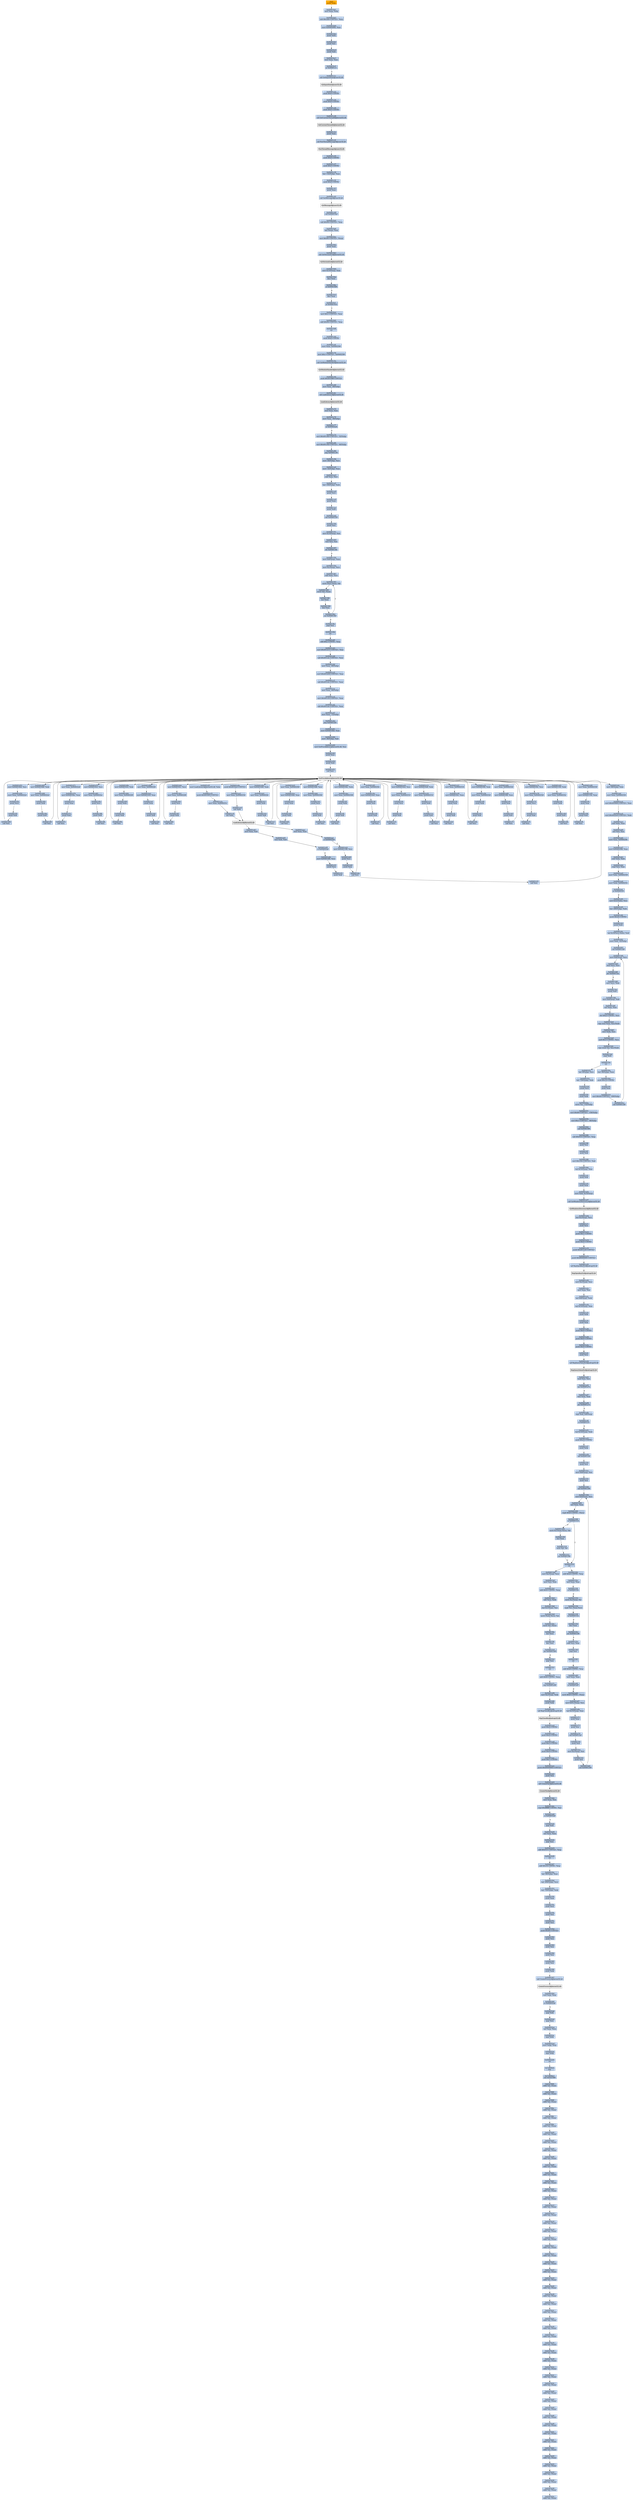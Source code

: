 digraph G {
node[shape=rectangle,style=filled,fillcolor=lightsteelblue,color=lightsteelblue]
bgcolor="transparent"
a0x00401bb0pushl_ebp[label="start\npushl %ebp",fillcolor="orange",color="lightgrey"];
a0x00401bb1movl_esp_ebp[label="0x00401bb1\nmovl %esp, %ebp"];
a0x00401bb3subl_0x3d4UINT32_esp[label="0x00401bb3\nsubl $0x3d4<UINT32>, %esp"];
a0x00401bb9movl_0x00403000_eax[label="0x00401bb9\nmovl 0x00403000, %eax"];
a0x00401bbepushl_ebx[label="0x00401bbe\npushl %ebx"];
a0x00401bbfpushl_esi[label="0x00401bbf\npushl %esi"];
a0x00401bc0pushl_edi[label="0x00401bc0\npushl %edi"];
a0x00401bc1testl_eax_eax[label="0x00401bc1\ntestl %eax, %eax"];
a0x00401bc3je_0x00401c1c[label="0x00401bc3\nje 0x00401c1c"];
a0x00401c1ccall_GetInputState_user32_dll[label="0x00401c1c\ncall GetInputState@user32.dll"];
GetInputState_user32_dll[label="GetInputState@user32.dll",fillcolor="lightgrey",color="lightgrey"];
a0x00401c22pushl_0x0UINT8[label="0x00401c22\npushl $0x0<UINT8>"];
a0x00401c24pushl_0x0UINT8[label="0x00401c24\npushl $0x0<UINT8>"];
a0x00401c26pushl_0x0UINT8[label="0x00401c26\npushl $0x0<UINT8>"];
a0x00401c28call_GetCurrentThreadId_kernel32_dll[label="0x00401c28\ncall GetCurrentThreadId@kernel32.dll"];
GetCurrentThreadId_kernel32_dll[label="GetCurrentThreadId@kernel32.dll",fillcolor="lightgrey",color="lightgrey"];
a0x00401c2epushl_eax[label="0x00401c2e\npushl %eax"];
a0x00401c2fcall_PostThreadMessageA_user32_dll[label="0x00401c2f\ncall PostThreadMessageA@user32.dll"];
PostThreadMessageA_user32_dll[label="PostThreadMessageA@user32.dll",fillcolor="lightgrey",color="lightgrey"];
a0x00401c35pushl_0x0UINT8[label="0x00401c35\npushl $0x0<UINT8>"];
a0x00401c37pushl_0x0UINT8[label="0x00401c37\npushl $0x0<UINT8>"];
a0x00401c39leal__132ebp__eax[label="0x00401c39\nleal -132(%ebp), %eax"];
a0x00401c3fpushl_0x0UINT8[label="0x00401c3f\npushl $0x0<UINT8>"];
a0x00401c41pushl_eax[label="0x00401c41\npushl %eax"];
a0x00401c42call_GetMessageA_user32_dll[label="0x00401c42\ncall GetMessageA@user32.dll"];
GetMessageA_user32_dll[label="GetMessageA@user32.dll",fillcolor="lightgrey",color="lightgrey"];
a0x00401c48call_0x004019a0[label="0x00401c48\ncall 0x004019a0"];
a0x004019a0subl_0x94UINT32_esp[label="0x004019a0\nsubl $0x94<UINT32>, %esp"];
a0x004019a6leal_esp__eax[label="0x004019a6\nleal (%esp), %eax"];
a0x004019aamovl_0x94UINT32_esp_[label="0x004019aa\nmovl $0x94<UINT32>, (%esp)"];
a0x004019b2pushl_eax[label="0x004019b2\npushl %eax"];
a0x004019b3call_GetVersionExA_kernel32_dll[label="0x004019b3\ncall GetVersionExA@kernel32.dll"];
GetVersionExA_kernel32_dll[label="GetVersionExA@kernel32.dll",fillcolor="lightgrey",color="lightgrey"];
a0x004019b9movl_0x10esp__eax[label="0x004019b9\nmovl 0x10(%esp), %eax"];
a0x004019bddecl_eax[label="0x004019bd\ndecl %eax"];
a0x004019beje_0x004019d9[label="0x004019be\nje 0x004019d9"];
a0x004019c0decl_eax[label="0x004019c0\ndecl %eax"];
a0x004019c1je_0x004019cd[label="0x004019c1\nje 0x004019cd"];
a0x004019cdmovl_0x1UINT32_eax[label="0x004019cd\nmovl $0x1<UINT32>, %eax"];
a0x004019d2addl_0x94UINT32_esp[label="0x004019d2\naddl $0x94<UINT32>, %esp"];
a0x004019d8ret[label="0x004019d8\nret"];
a0x00401c4dpushl_0x0UINT8[label="0x00401c4d\npushl $0x0<UINT8>"];
a0x00401c4fmovl_eax_0x00402368[label="0x00401c4f\nmovl %eax, 0x00402368"];
a0x00401c54movl_0x1UINT32_0x00402360[label="0x00401c54\nmovl $0x1<UINT32>, 0x00402360"];
a0x00401c5ecall_GetModuleHandleA_kernel32_dll[label="0x00401c5e\ncall GetModuleHandleA@kernel32.dll"];
GetModuleHandleA_kernel32_dll[label="GetModuleHandleA@kernel32.dll",fillcolor="lightgrey",color="lightgrey"];
a0x00401c64pushl_0x401088UINT32[label="0x00401c64\npushl $0x401088<UINT32>"];
a0x00401c69movl_eax__68ebp_[label="0x00401c69\nmovl %eax, -68(%ebp)"];
a0x00401c6ccall_LoadLibraryA_kernel32_dll[label="0x00401c6c\ncall LoadLibraryA@kernel32.dll"];
LoadLibraryA_kernel32_dll[label="LoadLibraryA@kernel32.dll",fillcolor="lightgrey",color="lightgrey"];
a0x00401c72testl_eax_eax[label="0x00401c72\ntestl %eax, %eax"];
a0x00401c74movl_eax__36ebp_[label="0x00401c74\nmovl %eax, -36(%ebp)"];
a0x00401c77je_0x004022a8[label="0x00401c77\nje 0x004022a8"];
a0x00401c7dmovl_0x401c8dUINT32__32ebp_[label="0x00401c7d\nmovl $0x401c8d<UINT32>, -32(%ebp)"];
a0x00401c84movl_0x401c9dUINT32__64ebp_[label="0x00401c84\nmovl $0x401c9d<UINT32>, -64(%ebp)"];
a0x00401c8bjmp_0x00401c9d[label="0x00401c8b\njmp 0x00401c9d"];
a0x00401c9dmovl__64ebp__ecx[label="0x00401c9d\nmovl -64(%ebp), %ecx"];
a0x00401ca0movl__32ebp__eax[label="0x00401ca0\nmovl -32(%ebp), %eax"];
a0x00401ca3subl_eax_ecx[label="0x00401ca3\nsubl %eax, %ecx"];
a0x00401ca5leal__104ebp__edx[label="0x00401ca5\nleal -104(%ebp), %edx"];
a0x00401ca8pushl_ecx[label="0x00401ca8\npushl %ecx"];
a0x00401ca9pushl_eax[label="0x00401ca9\npushl %eax"];
a0x00401caapushl_edx[label="0x00401caa\npushl %edx"];
a0x00401cabcall_0x00401350[label="0x00401cab\ncall 0x00401350"];
a0x00401350pushl_esi[label="0x00401350\npushl %esi"];
a0x00401351movl_0x10esp__esi[label="0x00401351\nmovl 0x10(%esp), %esi"];
a0x00401355testl_esi_esi[label="0x00401355\ntestl %esi, %esi"];
a0x00401357jbe_0x0040136c[label="0x00401357\njbe 0x0040136c"];
a0x00401359movl_0x8esp__eax[label="0x00401359\nmovl 0x8(%esp), %eax"];
a0x0040135dmovl_0xcesp__ecx[label="0x0040135d\nmovl 0xc(%esp), %ecx"];
a0x00401361subl_eax_ecx[label="0x00401361\nsubl %eax, %ecx"];
a0x00401363movb_ecxeax__dl[label="0x00401363\nmovb (%ecx,%eax), %dl"];
a0x00401366movb_dl_eax_[label="0x00401366\nmovb %dl, (%eax)"];
a0x00401368incl_eax[label="0x00401368\nincl %eax"];
a0x00401369decl_esi[label="0x00401369\ndecl %esi"];
a0x0040136ajne_0x00401363[label="0x0040136a\njne 0x00401363"];
a0x0040136cpopl_esi[label="0x0040136c\npopl %esi"];
a0x0040136dret[label="0x0040136d\nret"];
a0x00401cb0addl_0xcUINT8_esp[label="0x00401cb0\naddl $0xc<UINT8>, %esp"];
a0x00401cb3movl_0x401d15UINT32_eax[label="0x00401cb3\nmovl $0x401d15<UINT32>, %eax"];
a0x00401cb8subl_0x401cdcUINT32_eax[label="0x00401cb8\nsubl $0x401cdc<UINT32>, %eax"];
a0x00401cbdmovl_eax__60ebp_[label="0x00401cbd\nmovl %eax, -60(%ebp)"];
a0x00401cc0movl_0x401d39UINT32_eax[label="0x00401cc0\nmovl $0x401d39<UINT32>, %eax"];
a0x00401cc5subl_0x401cdcUINT32_eax[label="0x00401cc5\nsubl $0x401cdc<UINT32>, %eax"];
a0x00401ccamovl_eax__64ebp_[label="0x00401cca\nmovl %eax, -64(%ebp)"];
a0x00401ccdmovl_0x401cf3UINT32_eax[label="0x00401ccd\nmovl $0x401cf3<UINT32>, %eax"];
a0x00401cd2subl_0x401cdcUINT32_eax[label="0x00401cd2\nsubl $0x401cdc<UINT32>, %eax"];
a0x00401cd7movl_eax__72ebp_[label="0x00401cd7\nmovl %eax, -72(%ebp)"];
a0x00401cdajmp_0x00401d41[label="0x00401cda\njmp 0x00401d41"];
a0x00401d41movl_0x004010b0_eax[label="0x00401d41\nmovl 0x004010b0, %eax"];
a0x00401d46movl__36ebp__edi[label="0x00401d46\nmovl -36(%ebp), %edi"];
a0x00401d49movl_GetProcAddress_kernel32_dll_esi[label="0x00401d49\nmovl GetProcAddress@kernel32.dll, %esi"];
a0x00401d4fpushl_eax[label="0x00401d4f\npushl %eax"];
a0x00401d50pushl_edi[label="0x00401d50\npushl %edi"];
a0x00401d51call_esi[label="0x00401d51\ncall %esi"];
GetProcAddress_kernel32_dll[label="GetProcAddress@kernel32.dll",fillcolor="lightgrey",color="lightgrey"];
a0x00401d53movl_0x004010b4_ecx[label="0x00401d53\nmovl 0x004010b4, %ecx"];
a0x00401d59movl_eax_0x004022e0[label="0x00401d59\nmovl %eax, 0x004022e0"];
a0x00401d5epushl_ecx[label="0x00401d5e\npushl %ecx"];
a0x00401d5fpushl_edi[label="0x00401d5f\npushl %edi"];
a0x00401d60call_esi[label="0x00401d60\ncall %esi"];
a0x00401d62movl_0x004010b8_edx[label="0x00401d62\nmovl 0x004010b8, %edx"];
a0x00401d68movl_eax_0x004022e4[label="0x00401d68\nmovl %eax, 0x004022e4"];
a0x00401d6dpushl_edx[label="0x00401d6d\npushl %edx"];
a0x00401d6epushl_edi[label="0x00401d6e\npushl %edi"];
a0x00401d6fcall_esi[label="0x00401d6f\ncall %esi"];
a0x00401d71movl_eax_0x004022e8[label="0x00401d71\nmovl %eax, 0x004022e8"];
a0x00401d76movl_0x004010bc_eax[label="0x00401d76\nmovl 0x004010bc, %eax"];
a0x00401d7bpushl_eax[label="0x00401d7b\npushl %eax"];
a0x00401d7cpushl_edi[label="0x00401d7c\npushl %edi"];
a0x00401d7dcall_esi[label="0x00401d7d\ncall %esi"];
a0x00401d7fmovl_0x004010c0_ecx[label="0x00401d7f\nmovl 0x004010c0, %ecx"];
a0x00401d85movl_eax_0x004022ec[label="0x00401d85\nmovl %eax, 0x004022ec"];
a0x00401d8apushl_ecx[label="0x00401d8a\npushl %ecx"];
a0x00401d8bpushl_edi[label="0x00401d8b\npushl %edi"];
a0x00401d8ccall_esi[label="0x00401d8c\ncall %esi"];
a0x00401d8emovl_0x004010c4_edx[label="0x00401d8e\nmovl 0x004010c4, %edx"];
a0x00401d94movl_eax_0x004022f0[label="0x00401d94\nmovl %eax, 0x004022f0"];
a0x00401d99pushl_edx[label="0x00401d99\npushl %edx"];
a0x00401d9apushl_edi[label="0x00401d9a\npushl %edi"];
a0x00401d9bcall_esi[label="0x00401d9b\ncall %esi"];
a0x00401d9dmovl_eax_0x004022f4[label="0x00401d9d\nmovl %eax, 0x004022f4"];
a0x00401da2movl_0x004010c8_eax[label="0x00401da2\nmovl 0x004010c8, %eax"];
a0x00401da7pushl_eax[label="0x00401da7\npushl %eax"];
a0x00401da8pushl_edi[label="0x00401da8\npushl %edi"];
a0x00401da9call_esi[label="0x00401da9\ncall %esi"];
a0x00401dabmovl_0x004010cc_ecx[label="0x00401dab\nmovl 0x004010cc, %ecx"];
a0x00401db1movl_eax_0x004022f8[label="0x00401db1\nmovl %eax, 0x004022f8"];
a0x00401db6pushl_ecx[label="0x00401db6\npushl %ecx"];
a0x00401db7pushl_edi[label="0x00401db7\npushl %edi"];
a0x00401db8call_esi[label="0x00401db8\ncall %esi"];
a0x00401dbamovl_0x004010d0_edx[label="0x00401dba\nmovl 0x004010d0, %edx"];
a0x00401dc0movl_eax_0x004022fc[label="0x00401dc0\nmovl %eax, 0x004022fc"];
a0x00401dc5pushl_edx[label="0x00401dc5\npushl %edx"];
a0x00401dc6pushl_edi[label="0x00401dc6\npushl %edi"];
a0x00401dc7call_esi[label="0x00401dc7\ncall %esi"];
a0x00401dc9movl_eax_0x00402300[label="0x00401dc9\nmovl %eax, 0x00402300"];
a0x00401dcemovl_0x004010d4_eax[label="0x00401dce\nmovl 0x004010d4, %eax"];
a0x00401dd3pushl_eax[label="0x00401dd3\npushl %eax"];
a0x00401dd4pushl_edi[label="0x00401dd4\npushl %edi"];
a0x00401dd5call_esi[label="0x00401dd5\ncall %esi"];
a0x00401dd7movl_0x004010d8_ecx[label="0x00401dd7\nmovl 0x004010d8, %ecx"];
a0x00401dddmovl_eax_0x00402304[label="0x00401ddd\nmovl %eax, 0x00402304"];
a0x00401de2pushl_ecx[label="0x00401de2\npushl %ecx"];
a0x00401de3pushl_edi[label="0x00401de3\npushl %edi"];
a0x00401de4call_esi[label="0x00401de4\ncall %esi"];
a0x00401de6movl_0x004010dc_edx[label="0x00401de6\nmovl 0x004010dc, %edx"];
a0x00401decmovl_eax_0x00402308[label="0x00401dec\nmovl %eax, 0x00402308"];
a0x00401df1pushl_edx[label="0x00401df1\npushl %edx"];
a0x00401df2pushl_edi[label="0x00401df2\npushl %edi"];
a0x00401df3call_esi[label="0x00401df3\ncall %esi"];
a0x00401df5movl_eax_0x0040230c[label="0x00401df5\nmovl %eax, 0x0040230c"];
a0x00401dfamovl_0x004010e0_eax[label="0x00401dfa\nmovl 0x004010e0, %eax"];
a0x00401dffpushl_eax[label="0x00401dff\npushl %eax"];
a0x00401e00pushl_edi[label="0x00401e00\npushl %edi"];
a0x00401e01call_esi[label="0x00401e01\ncall %esi"];
a0x00401e03movl_0x004010e4_ecx[label="0x00401e03\nmovl 0x004010e4, %ecx"];
a0x00401e09movl_eax_0x00402310[label="0x00401e09\nmovl %eax, 0x00402310"];
a0x00401e0epushl_ecx[label="0x00401e0e\npushl %ecx"];
a0x00401e0fpushl_edi[label="0x00401e0f\npushl %edi"];
a0x00401e10call_esi[label="0x00401e10\ncall %esi"];
a0x00401e12movl_0x004010e8_edx[label="0x00401e12\nmovl 0x004010e8, %edx"];
a0x00401e18movl_eax_0x00402314[label="0x00401e18\nmovl %eax, 0x00402314"];
a0x00401e1dpushl_edx[label="0x00401e1d\npushl %edx"];
a0x00401e1epushl_edi[label="0x00401e1e\npushl %edi"];
a0x00401e1fcall_esi[label="0x00401e1f\ncall %esi"];
a0x00401e21movl_eax_0x00402318[label="0x00401e21\nmovl %eax, 0x00402318"];
a0x00401e26movl_0x004010ec_eax[label="0x00401e26\nmovl 0x004010ec, %eax"];
a0x00401e2bpushl_eax[label="0x00401e2b\npushl %eax"];
a0x00401e2cpushl_edi[label="0x00401e2c\npushl %edi"];
a0x00401e2dcall_esi[label="0x00401e2d\ncall %esi"];
a0x00401e2fmovl_LoadLibraryA_kernel32_dll_ebx[label="0x00401e2f\nmovl LoadLibraryA@kernel32.dll, %ebx"];
a0x00401e35pushl_0x401095UINT32[label="0x00401e35\npushl $0x401095<UINT32>"];
a0x00401e3amovl_eax_0x0040231c[label="0x00401e3a\nmovl %eax, 0x0040231c"];
a0x00401e3fcall_ebx[label="0x00401e3f\ncall %ebx"];
LoadLibraryA_Kernel32_dll[label="LoadLibraryA@Kernel32.dll",fillcolor="lightgrey",color="lightgrey"];
a0x00401e41movl_eax_edi[label="0x00401e41\nmovl %eax, %edi"];
a0x00401e43testl_edi_edi[label="0x00401e43\ntestl %edi, %edi"];
a0x00401e45je_0x004022a8[label="0x00401e45\nje 0x004022a8"];
a0x00401e4bmovl_0x004010f0_ecx[label="0x00401e4b\nmovl 0x004010f0, %ecx"];
a0x00401e51pushl_ecx[label="0x00401e51\npushl %ecx"];
a0x00401e52pushl_edi[label="0x00401e52\npushl %edi"];
a0x00401e53call_esi[label="0x00401e53\ncall %esi"];
a0x00401e55movl_0x004010f4_edx[label="0x00401e55\nmovl 0x004010f4, %edx"];
a0x00401e5bmovl_eax_0x00402320[label="0x00401e5b\nmovl %eax, 0x00402320"];
a0x00401e60pushl_edx[label="0x00401e60\npushl %edx"];
a0x00401e61pushl_edi[label="0x00401e61\npushl %edi"];
a0x00401e62call_esi[label="0x00401e62\ncall %esi"];
a0x00401e64movl_eax_0x00402324[label="0x00401e64\nmovl %eax, 0x00402324"];
a0x00401e69movl_0x004010f8_eax[label="0x00401e69\nmovl 0x004010f8, %eax"];
a0x00401e6epushl_eax[label="0x00401e6e\npushl %eax"];
a0x00401e6fpushl_edi[label="0x00401e6f\npushl %edi"];
a0x00401e70call_esi[label="0x00401e70\ncall %esi"];
a0x00401e72movl_0x004010fc_ecx[label="0x00401e72\nmovl 0x004010fc, %ecx"];
a0x00401e78movl_eax_0x00402328[label="0x00401e78\nmovl %eax, 0x00402328"];
a0x00401e7dpushl_ecx[label="0x00401e7d\npushl %ecx"];
a0x00401e7epushl_edi[label="0x00401e7e\npushl %edi"];
a0x00401e7fcall_esi[label="0x00401e7f\ncall %esi"];
a0x00401e81movl_0x00401100_edx[label="0x00401e81\nmovl 0x00401100, %edx"];
a0x00401e87movl_eax_0x0040232c[label="0x00401e87\nmovl %eax, 0x0040232c"];
a0x00401e8cpushl_edx[label="0x00401e8c\npushl %edx"];
a0x00401e8dpushl_edi[label="0x00401e8d\npushl %edi"];
a0x00401e8ecall_esi[label="0x00401e8e\ncall %esi"];
a0x00401e90movl_eax_0x00402330[label="0x00401e90\nmovl %eax, 0x00402330"];
a0x00401e95movl_0x00401104_eax[label="0x00401e95\nmovl 0x00401104, %eax"];
a0x00401e9apushl_eax[label="0x00401e9a\npushl %eax"];
a0x00401e9bpushl_edi[label="0x00401e9b\npushl %edi"];
a0x00401e9ccall_esi[label="0x00401e9c\ncall %esi"];
a0x00401e9epushl_0x4010a2UINT32[label="0x00401e9e\npushl $0x4010a2<UINT32>"];
a0x00401ea3movl_eax_0x00402334[label="0x00401ea3\nmovl %eax, 0x00402334"];
a0x00401ea8call_ebx[label="0x00401ea8\ncall %ebx"];
a0x00401eaatestl_eax_eax[label="0x00401eaa\ntestl %eax, %eax"];
a0x00401eacje_0x004022a8[label="0x00401eac\nje 0x004022a8"];
a0x00401eb2movl_0x00401108_ecx[label="0x00401eb2\nmovl 0x00401108, %ecx"];
a0x00401eb8pushl_ecx[label="0x00401eb8\npushl %ecx"];
a0x00401eb9pushl_eax[label="0x00401eb9\npushl %eax"];
a0x00401ebacall_esi[label="0x00401eba\ncall %esi"];
a0x00401ebcmovl__68ebp__ebx[label="0x00401ebc\nmovl -68(%ebp), %ebx"];
a0x00401ebfmovl_eax_0x00402338[label="0x00401ebf\nmovl %eax, 0x00402338"];
a0x00401ec4movl_0x403000UINT32_eax[label="0x00401ec4\nmovl $0x403000<UINT32>, %eax"];
a0x00401ec9movl_0x4022e0UINT32_edx[label="0x00401ec9\nmovl $0x4022e0<UINT32>, %edx"];
a0x00401ecesubl_ebx_eax[label="0x00401ece\nsubl %ebx, %eax"];
a0x00401ed0xorl_esi_esi[label="0x00401ed0\nxorl %esi, %esi"];
a0x00401ed2movl_eax_0x0040236c[label="0x00401ed2\nmovl %eax, 0x0040236c"];
a0x00401ed7movl_0x00402368_eax[label="0x00401ed7\nmovl 0x00402368, %eax"];
a0x00401edcsubl_ebx_edx[label="0x00401edc\nsubl %ebx, %edx"];
a0x00401edecmpl_esi_eax[label="0x00401ede\ncmpl %esi, %eax"];
a0x00401ee0movl_ebx_0x00402358[label="0x00401ee0\nmovl %ebx, 0x00402358"];
a0x00401ee6movl_edx_0x0040235c[label="0x00401ee6\nmovl %edx, 0x0040235c"];
a0x00401eecje_0x004021f0[label="0x00401eec\nje 0x004021f0"];
a0x00401ef2movl_0x3cebx__ecx[label="0x00401ef2\nmovl 0x3c(%ebx), %ecx"];
a0x00401ef5leal__200ebp__edx[label="0x00401ef5\nleal -200(%ebp), %edx"];
a0x00401efbpushl_0x44UINT8[label="0x00401efb\npushl $0x44<UINT8>"];
a0x00401efdpushl_edx[label="0x00401efd\npushl %edx"];
a0x00401efeleal_0x18ecxebx__edi[label="0x00401efe\nleal 0x18(%ecx,%ebx), %edi"];
a0x00401f02movl_edi__32ebp_[label="0x00401f02\nmovl %edi, -32(%ebp)"];
a0x00401f05call_0x004013d0[label="0x00401f05\ncall 0x004013d0"];
a0x004013d0movl_0x8esp__ecx[label="0x004013d0\nmovl 0x8(%esp), %ecx"];
a0x004013d4testl_ecx_ecx[label="0x004013d4\ntestl %ecx, %ecx"];
a0x004013d6jbe_0x004013ee[label="0x004013d6\njbe 0x004013ee"];
a0x004013d8movl_ecx_edx[label="0x004013d8\nmovl %ecx, %edx"];
a0x004013dapushl_edi[label="0x004013da\npushl %edi"];
a0x004013dbmovl_0x8esp__edi[label="0x004013db\nmovl 0x8(%esp), %edi"];
a0x004013dfxorl_eax_eax[label="0x004013df\nxorl %eax, %eax"];
a0x004013e1shrl_0x2UINT8_ecx[label="0x004013e1\nshrl $0x2<UINT8>, %ecx"];
a0x004013e4repz_stosl_eax_es_edi_[label="0x004013e4\nrepz stosl %eax, %es:(%edi)"];
a0x004013e6movl_edx_ecx[label="0x004013e6\nmovl %edx, %ecx"];
a0x004013e8andl_0x3UINT8_ecx[label="0x004013e8\nandl $0x3<UINT8>, %ecx"];
a0x004013ebrepz_stosb_al_es_edi_[label="0x004013eb\nrepz stosb %al, %es:(%edi)"];
a0x004013edpopl_edi[label="0x004013ed\npopl %edi"];
a0x004013eeret[label="0x004013ee\nret"];
a0x00401f0aleal__56ebp__eax[label="0x00401f0a\nleal -56(%ebp), %eax"];
a0x00401f0dpushl_0x10UINT8[label="0x00401f0d\npushl $0x10<UINT8>"];
a0x00401f0fpushl_eax[label="0x00401f0f\npushl %eax"];
a0x00401f10movl_0x44UINT32__200ebp_[label="0x00401f10\nmovl $0x44<UINT32>, -200(%ebp)"];
a0x00401f1acall_0x004013d0[label="0x00401f1a\ncall 0x004013d0"];
a0x00401f1fleal__8ebp__ecx[label="0x00401f1f\nleal -8(%ebp), %ecx"];
a0x00401f22leal__720ebp__edx[label="0x00401f22\nleal -720(%ebp), %edx"];
a0x00401f28pushl_ecx[label="0x00401f28\npushl %ecx"];
a0x00401f29pushl_edx[label="0x00401f29\npushl %edx"];
a0x00401f2amovw_si__152ebp_[label="0x00401f2a\nmovw %si, -152(%ebp)"];
a0x00401f31movl_0x80UINT32__156ebp_[label="0x00401f31\nmovl $0x80<UINT32>, -156(%ebp)"];
a0x00401f3bmovl_0x1UINT32__36ebp_[label="0x00401f3b\nmovl $0x1<UINT32>, -36(%ebp)"];
a0x00401f42call_0x004019f0[label="0x00401f42\ncall 0x004019f0"];
a0x004019f0subl_0x910UINT32_esp[label="0x004019f0\nsubl $0x910<UINT32>, %esp"];
a0x004019f6pushl_esi[label="0x004019f6\npushl %esi"];
a0x004019f7pushl_edi[label="0x004019f7\npushl %edi"];
a0x004019f8movl_0x104UINT32_edi[label="0x004019f8\nmovl $0x104<UINT32>, %edi"];
a0x004019fdleal_0x14esp__eax[label="0x004019fd\nleal 0x14(%esp), %eax"];
a0x00401a01pushl_edi[label="0x00401a01\npushl %edi"];
a0x00401a02pushl_eax[label="0x00401a02\npushl %eax"];
a0x00401a03movl_edi_0x10esp_[label="0x00401a03\nmovl %edi, 0x10(%esp)"];
a0x00401a07call_GetWindowsDirectoryA_kernel32_dll[label="0x00401a07\ncall GetWindowsDirectoryA@kernel32.dll"];
GetWindowsDirectoryA_Kernel32_dll[label="GetWindowsDirectoryA@Kernel32.dll",fillcolor="lightgrey",color="lightgrey"];
a0x00401a0dleal_0xcesp__ecx[label="0x00401a0d\nleal 0xc(%esp), %ecx"];
a0x00401a11pushl_ecx[label="0x00401a11\npushl %ecx"];
a0x00401a12pushl_0x1UINT8[label="0x00401a12\npushl $0x1<UINT8>"];
a0x00401a14pushl_0x0UINT8[label="0x00401a14\npushl $0x0<UINT8>"];
a0x00401a16pushl_0x4012c8UINT32[label="0x00401a16\npushl $0x4012c8<UINT32>"];
a0x00401a1bpushl_0x80000000UINT32[label="0x00401a1b\npushl $0x80000000<UINT32>"];
a0x00401a20call_RegOpenKeyExA_advapi32_dll[label="0x00401a20\ncall RegOpenKeyExA@advapi32.dll"];
RegOpenKeyExA_advapi32_dll[label="RegOpenKeyExA@advapi32.dll",fillcolor="lightgrey",color="lightgrey"];
a0x00401a26movl_0xcesp__ecx[label="0x00401a26\nmovl 0xc(%esp), %ecx"];
a0x00401a2amovl_eax_esi[label="0x00401a2a\nmovl %eax, %esi"];
a0x00401a2cleal_0x8esp__edx[label="0x00401a2c\nleal 0x8(%esp), %edx"];
a0x00401a30leal_0x14esp__eax[label="0x00401a30\nleal 0x14(%esp), %eax"];
a0x00401a34pushl_edx[label="0x00401a34\npushl %edx"];
a0x00401a35pushl_eax[label="0x00401a35\npushl %eax"];
a0x00401a36pushl_0x0UINT8[label="0x00401a36\npushl $0x0<UINT8>"];
a0x00401a38pushl_0x0UINT8[label="0x00401a38\npushl $0x0<UINT8>"];
a0x00401a3apushl_0x0UINT8[label="0x00401a3a\npushl $0x0<UINT8>"];
a0x00401a3cpushl_ecx[label="0x00401a3c\npushl %ecx"];
a0x00401a3dcall_RegQueryValueExA_advapi32_dll[label="0x00401a3d\ncall RegQueryValueExA@advapi32.dll"];
RegQueryValueExA_advapi32_dll[label="RegQueryValueExA@advapi32.dll",fillcolor="lightgrey",color="lightgrey"];
a0x00401a43testl_esi_esi[label="0x00401a43\ntestl %esi, %esi"];
a0x00401a45jne_0x00401a7e[label="0x00401a45\njne 0x00401a7e"];
a0x00401a47testl_eax_eax[label="0x00401a47\ntestl %eax, %eax"];
a0x00401a49jne_0x00401a7e[label="0x00401a49\njne 0x00401a7e"];
a0x00401a4bcmpl_edi_0x8esp_[label="0x00401a4b\ncmpl %edi, 0x8(%esp)"];
a0x00401a4fja_0x00401a7e[label="0x00401a4f\nja 0x00401a7e"];
a0x00401a51leal_0x14esp__edx[label="0x00401a51\nleal 0x14(%esp), %edx"];
a0x00401a55pushl_0x22UINT8[label="0x00401a55\npushl $0x22<UINT8>"];
a0x00401a57pushl_edx[label="0x00401a57\npushl %edx"];
a0x00401a58call_0x00401320[label="0x00401a58\ncall 0x00401320"];
a0x00401320pushl_esi[label="0x00401320\npushl %esi"];
a0x00401321movl_0x8esp__esi[label="0x00401321\nmovl 0x8(%esp), %esi"];
a0x00401325pushl_esi[label="0x00401325\npushl %esi"];
a0x00401326call_0x00401300[label="0x00401326\ncall 0x00401300"];
a0x00401300movl_0x4esp__ecx[label="0x00401300\nmovl 0x4(%esp), %ecx"];
a0x00401304xorl_eax_eax[label="0x00401304\nxorl %eax, %eax"];
a0x00401306cmpb_0x0UINT8_ecx_[label="0x00401306\ncmpb $0x0<UINT8>, (%ecx)"];
a0x00401309je_0x00401314[label="0x00401309\nje 0x00401314"];
a0x0040130bmovb_0x1eaxecx__dl[label="0x0040130b\nmovb 0x1(%eax,%ecx), %dl"];
a0x0040130fincl_eax[label="0x0040130f\nincl %eax"];
a0x00401310testb_dl_dl[label="0x00401310\ntestb %dl, %dl"];
a0x00401312jne_0x0040130b[label="0x00401312\njne 0x0040130b"];
a0x00401314ret[label="0x00401314\nret"];
a0x0040132baddl_0x4UINT8_esp[label="0x0040132b\naddl $0x4<UINT8>, %esp"];
a0x0040132etestl_eax_eax[label="0x0040132e\ntestl %eax, %eax"];
a0x00401330je_0x0040133e[label="0x00401330\nje 0x0040133e"];
a0x00401332movb_0xcesp__cl[label="0x00401332\nmovb 0xc(%esp), %cl"];
a0x00401336cmpb_cl_eaxesi_[label="0x00401336\ncmpb %cl, (%eax,%esi)"];
a0x00401339je_0x0040133e[label="0x00401339\nje 0x0040133e"];
a0x0040133bdecl_eax[label="0x0040133b\ndecl %eax"];
a0x0040133cjne_0x00401336[label="0x0040133c\njne 0x00401336"];
a0x0040133eaddl_esi_eax[label="0x0040133e\naddl %esi, %eax"];
a0x00401340popl_esi[label="0x00401340\npopl %esi"];
a0x00401341ret[label="0x00401341\nret"];
a0x00401a5daddl_0x8UINT8_esp[label="0x00401a5d\naddl $0x8<UINT8>, %esp"];
a0x00401a60testl_eax_eax[label="0x00401a60\ntestl %eax, %eax"];
a0x00401a62je_0x00401a67[label="0x00401a62\nje 0x00401a67"];
a0x00401a64movb_0x0UINT8_eax_[label="0x00401a64\nmovb $0x0<UINT8>, (%eax)"];
a0x00401a67movl_0x91cesp__esi[label="0x00401a67\nmovl 0x91c(%esp), %esi"];
a0x00401a6eleal_0x15esp__eax[label="0x00401a6e\nleal 0x15(%esp), %eax"];
a0x00401a72pushl_eax[label="0x00401a72\npushl %eax"];
a0x00401a73pushl_esi[label="0x00401a73\npushl %esi"];
a0x00401a74call_0x004013a0[label="0x00401a74\ncall 0x004013a0"];
a0x004013a0pushl_esi[label="0x004013a0\npushl %esi"];
a0x004013a1movl_0xcesp__esi[label="0x004013a1\nmovl 0xc(%esp), %esi"];
a0x004013a5pushl_esi[label="0x004013a5\npushl %esi"];
a0x004013a6call_0x00401300[label="0x004013a6\ncall 0x00401300"];
a0x004013abmovl_0xcesp__ecx[label="0x004013ab\nmovl 0xc(%esp), %ecx"];
a0x004013afmovl_esi_edx[label="0x004013af\nmovl %esi, %edx"];
a0x004013b1addl_0x4UINT8_esp[label="0x004013b1\naddl $0x4<UINT8>, %esp"];
a0x004013b4subl_ecx_edx[label="0x004013b4\nsubl %ecx, %edx"];
a0x004013b6leal_0x1eax__esi[label="0x004013b6\nleal 0x1(%eax), %esi"];
a0x004013b9movb_edxecx__al[label="0x004013b9\nmovb (%edx,%ecx), %al"];
a0x004013bcmovb_al_ecx_[label="0x004013bc\nmovb %al, (%ecx)"];
a0x004013beincl_ecx[label="0x004013be\nincl %ecx"];
a0x004013bfdecl_esi[label="0x004013bf\ndecl %esi"];
a0x004013c0jne_0x004013b9[label="0x004013c0\njne 0x004013b9"];
a0x004013c2popl_esi[label="0x004013c2\npopl %esi"];
a0x004013c3ret[label="0x004013c3\nret"];
a0x00401a79addl_0x8UINT8_esp[label="0x00401a79\naddl $0x8<UINT8>, %esp"];
a0x00401a7cjmp_0x00401a99[label="0x00401a7c\njmp 0x00401a99"];
a0x00401a99movl_0xcesp__edx[label="0x00401a99\nmovl 0xc(%esp), %edx"];
a0x00401a9dpushl_edx[label="0x00401a9d\npushl %edx"];
a0x00401a9ecall_RegCloseKey_advapi32_dll[label="0x00401a9e\ncall RegCloseKey@advapi32.dll"];
RegCloseKey_advapi32_dll[label="RegCloseKey@advapi32.dll",fillcolor="lightgrey",color="lightgrey"];
a0x00401aa4pushl_0x0UINT8[label="0x00401aa4\npushl $0x0<UINT8>"];
a0x00401aa6pushl_0x0UINT8[label="0x00401aa6\npushl $0x0<UINT8>"];
a0x00401aa8pushl_0x3UINT8[label="0x00401aa8\npushl $0x3<UINT8>"];
a0x00401aaapushl_0x0UINT8[label="0x00401aaa\npushl $0x0<UINT8>"];
a0x00401aacpushl_0x1UINT8[label="0x00401aac\npushl $0x1<UINT8>"];
a0x00401aaepushl_0x80000000UINT32[label="0x00401aae\npushl $0x80000000<UINT32>"];
a0x00401ab3pushl_esi[label="0x00401ab3\npushl %esi"];
a0x00401ab4call_CreateFileA_kernel32_dll[label="0x00401ab4\ncall CreateFileA@kernel32.dll"];
CreateFileA_Kernel32_dll[label="CreateFileA@Kernel32.dll",fillcolor="lightgrey",color="lightgrey"];
a0x00401abamovl_eax_esi[label="0x00401aba\nmovl %eax, %esi"];
a0x00401abccmpl_0xffffffffUINT8_esi[label="0x00401abc\ncmpl $0xffffffff<UINT8>, %esi"];
a0x00401abfje_0x00401b2f[label="0x00401abf\nje 0x00401b2f"];
a0x00401b2fpopl_edi[label="0x00401b2f\npopl %edi"];
a0x00401b30xorl_eax_eax[label="0x00401b30\nxorl %eax, %eax"];
a0x00401b32popl_esi[label="0x00401b32\npopl %esi"];
a0x00401b33addl_0x910UINT32_esp[label="0x00401b33\naddl $0x910<UINT32>, %esp"];
a0x00401b39ret[label="0x00401b39\nret"];
a0x00401f47addl_0x18UINT8_esp[label="0x00401f47\naddl $0x18<UINT8>, %esp"];
a0x00401f4aleal__56ebp__eax[label="0x00401f4a\nleal -56(%ebp), %eax"];
a0x00401f4dleal__200ebp__ecx[label="0x00401f4d\nleal -200(%ebp), %ecx"];
a0x00401f53leal__720ebp__edx[label="0x00401f53\nleal -720(%ebp), %edx"];
a0x00401f59pushl_eax[label="0x00401f59\npushl %eax"];
a0x00401f5apushl_ecx[label="0x00401f5a\npushl %ecx"];
a0x00401f5bpushl_esi[label="0x00401f5b\npushl %esi"];
a0x00401f5cpushl_esi[label="0x00401f5c\npushl %esi"];
a0x00401f5dpushl_0x84UINT32[label="0x00401f5d\npushl $0x84<UINT32>"];
a0x00401f62pushl_esi[label="0x00401f62\npushl %esi"];
a0x00401f63pushl_esi[label="0x00401f63\npushl %esi"];
a0x00401f64pushl_esi[label="0x00401f64\npushl %esi"];
a0x00401f65pushl_esi[label="0x00401f65\npushl %esi"];
a0x00401f66pushl_edx[label="0x00401f66\npushl %edx"];
a0x00401f67call_CreateProcessA_kernel32_dll[label="0x00401f67\ncall CreateProcessA@kernel32.dll"];
CreateProcessA_kernel32_dll[label="CreateProcessA@kernel32.dll",fillcolor="lightgrey",color="lightgrey"];
a0x00401f6dtestl_eax_eax[label="0x00401f6d\ntestl %eax, %eax"];
a0x00401f6fje_0x004022a8[label="0x00401f6f\nje 0x004022a8"];
a0x004022a8popl_edi[label="0x004022a8\npopl %edi"];
a0x004022a9popl_esi[label="0x004022a9\npopl %esi"];
a0x004022aaxorl_eax_eax[label="0x004022aa\nxorl %eax, %eax"];
a0x004022acpopl_ebx[label="0x004022ac\npopl %ebx"];
a0x004022admovl_ebp_esp[label="0x004022ad\nmovl %ebp, %esp"];
a0x004022afpopl_ebp[label="0x004022af\npopl %ebp"];
a0x004022b0ret[label="0x004022b0\nret"];
a0x7c8000c0nop_[label="0x7c8000c0\nnop "];
a0x7c8000c1call_0x63d7f9f4[label="0x7c8000c1\ncall 0x63d7f9f4"];
a0x63d7f9f4addb_al_eax_[label="0x63d7f9f4\naddb %al, (%eax)"];
a0x63d7f9f6addb_al_eax_[label="0x63d7f9f6\naddb %al, (%eax)"];
a0x63d7f9f8addb_al_eax_[label="0x63d7f9f8\naddb %al, (%eax)"];
a0x63d7f9faaddb_al_eax_[label="0x63d7f9fa\naddb %al, (%eax)"];
a0x63d7f9fcaddb_al_eax_[label="0x63d7f9fc\naddb %al, (%eax)"];
a0x63d7f9feaddb_al_eax_[label="0x63d7f9fe\naddb %al, (%eax)"];
a0x63d7fa00addb_al_eax_[label="0x63d7fa00\naddb %al, (%eax)"];
a0x63d7fa02addb_al_eax_[label="0x63d7fa02\naddb %al, (%eax)"];
a0x63d7fa04addb_al_eax_[label="0x63d7fa04\naddb %al, (%eax)"];
a0x63d7fa06addb_al_eax_[label="0x63d7fa06\naddb %al, (%eax)"];
a0x63d7fa08addb_al_eax_[label="0x63d7fa08\naddb %al, (%eax)"];
a0x63d7fa0aaddb_al_eax_[label="0x63d7fa0a\naddb %al, (%eax)"];
a0x63d7fa0caddb_al_eax_[label="0x63d7fa0c\naddb %al, (%eax)"];
a0x63d7fa0eaddb_al_eax_[label="0x63d7fa0e\naddb %al, (%eax)"];
a0x63d7fa10addb_al_eax_[label="0x63d7fa10\naddb %al, (%eax)"];
a0x63d7fa12addb_al_eax_[label="0x63d7fa12\naddb %al, (%eax)"];
a0x63d7fa14addb_al_eax_[label="0x63d7fa14\naddb %al, (%eax)"];
a0x63d7fa16addb_al_eax_[label="0x63d7fa16\naddb %al, (%eax)"];
a0x63d7fa18addb_al_eax_[label="0x63d7fa18\naddb %al, (%eax)"];
a0x63d7fa1aaddb_al_eax_[label="0x63d7fa1a\naddb %al, (%eax)"];
a0x63d7fa1caddb_al_eax_[label="0x63d7fa1c\naddb %al, (%eax)"];
a0x63d7fa1eaddb_al_eax_[label="0x63d7fa1e\naddb %al, (%eax)"];
a0x63d7fa20addb_al_eax_[label="0x63d7fa20\naddb %al, (%eax)"];
a0x63d7fa22addb_al_eax_[label="0x63d7fa22\naddb %al, (%eax)"];
a0x63d7fa24addb_al_eax_[label="0x63d7fa24\naddb %al, (%eax)"];
a0x63d7fa26addb_al_eax_[label="0x63d7fa26\naddb %al, (%eax)"];
a0x63d7fa28addb_al_eax_[label="0x63d7fa28\naddb %al, (%eax)"];
a0x63d7fa2aaddb_al_eax_[label="0x63d7fa2a\naddb %al, (%eax)"];
a0x63d7fa2caddb_al_eax_[label="0x63d7fa2c\naddb %al, (%eax)"];
a0x63d7fa2eaddb_al_eax_[label="0x63d7fa2e\naddb %al, (%eax)"];
a0x63d7fa30addb_al_eax_[label="0x63d7fa30\naddb %al, (%eax)"];
a0x63d7fa32addb_al_eax_[label="0x63d7fa32\naddb %al, (%eax)"];
a0x63d7fa34addb_al_eax_[label="0x63d7fa34\naddb %al, (%eax)"];
a0x63d7fa36addb_al_eax_[label="0x63d7fa36\naddb %al, (%eax)"];
a0x63d7fa38addb_al_eax_[label="0x63d7fa38\naddb %al, (%eax)"];
a0x63d7fa3aaddb_al_eax_[label="0x63d7fa3a\naddb %al, (%eax)"];
a0x63d7fa3caddb_al_eax_[label="0x63d7fa3c\naddb %al, (%eax)"];
a0x63d7fa3eaddb_al_eax_[label="0x63d7fa3e\naddb %al, (%eax)"];
a0x63d7fa40addb_al_eax_[label="0x63d7fa40\naddb %al, (%eax)"];
a0x63d7fa42addb_al_eax_[label="0x63d7fa42\naddb %al, (%eax)"];
a0x63d7fa44addb_al_eax_[label="0x63d7fa44\naddb %al, (%eax)"];
a0x63d7fa46addb_al_eax_[label="0x63d7fa46\naddb %al, (%eax)"];
a0x63d7fa48addb_al_eax_[label="0x63d7fa48\naddb %al, (%eax)"];
a0x63d7fa4aaddb_al_eax_[label="0x63d7fa4a\naddb %al, (%eax)"];
a0x63d7fa4caddb_al_eax_[label="0x63d7fa4c\naddb %al, (%eax)"];
a0x63d7fa4eaddb_al_eax_[label="0x63d7fa4e\naddb %al, (%eax)"];
a0x63d7fa50addb_al_eax_[label="0x63d7fa50\naddb %al, (%eax)"];
a0x63d7fa52addb_al_eax_[label="0x63d7fa52\naddb %al, (%eax)"];
a0x63d7fa54addb_al_eax_[label="0x63d7fa54\naddb %al, (%eax)"];
a0x63d7fa56addb_al_eax_[label="0x63d7fa56\naddb %al, (%eax)"];
a0x63d7fa58addb_al_eax_[label="0x63d7fa58\naddb %al, (%eax)"];
a0x63d7fa5aaddb_al_eax_[label="0x63d7fa5a\naddb %al, (%eax)"];
a0x00401bb0pushl_ebp -> a0x00401bb1movl_esp_ebp [color="#000000"];
a0x00401bb1movl_esp_ebp -> a0x00401bb3subl_0x3d4UINT32_esp [color="#000000"];
a0x00401bb3subl_0x3d4UINT32_esp -> a0x00401bb9movl_0x00403000_eax [color="#000000"];
a0x00401bb9movl_0x00403000_eax -> a0x00401bbepushl_ebx [color="#000000"];
a0x00401bbepushl_ebx -> a0x00401bbfpushl_esi [color="#000000"];
a0x00401bbfpushl_esi -> a0x00401bc0pushl_edi [color="#000000"];
a0x00401bc0pushl_edi -> a0x00401bc1testl_eax_eax [color="#000000"];
a0x00401bc1testl_eax_eax -> a0x00401bc3je_0x00401c1c [color="#000000"];
a0x00401bc3je_0x00401c1c -> a0x00401c1ccall_GetInputState_user32_dll [color="#000000",label="T"];
a0x00401c1ccall_GetInputState_user32_dll -> GetInputState_user32_dll [color="#000000"];
GetInputState_user32_dll -> a0x00401c22pushl_0x0UINT8 [color="#000000"];
a0x00401c22pushl_0x0UINT8 -> a0x00401c24pushl_0x0UINT8 [color="#000000"];
a0x00401c24pushl_0x0UINT8 -> a0x00401c26pushl_0x0UINT8 [color="#000000"];
a0x00401c26pushl_0x0UINT8 -> a0x00401c28call_GetCurrentThreadId_kernel32_dll [color="#000000"];
a0x00401c28call_GetCurrentThreadId_kernel32_dll -> GetCurrentThreadId_kernel32_dll [color="#000000"];
GetCurrentThreadId_kernel32_dll -> a0x00401c2epushl_eax [color="#000000"];
a0x00401c2epushl_eax -> a0x00401c2fcall_PostThreadMessageA_user32_dll [color="#000000"];
a0x00401c2fcall_PostThreadMessageA_user32_dll -> PostThreadMessageA_user32_dll [color="#000000"];
PostThreadMessageA_user32_dll -> a0x00401c35pushl_0x0UINT8 [color="#000000"];
a0x00401c35pushl_0x0UINT8 -> a0x00401c37pushl_0x0UINT8 [color="#000000"];
a0x00401c37pushl_0x0UINT8 -> a0x00401c39leal__132ebp__eax [color="#000000"];
a0x00401c39leal__132ebp__eax -> a0x00401c3fpushl_0x0UINT8 [color="#000000"];
a0x00401c3fpushl_0x0UINT8 -> a0x00401c41pushl_eax [color="#000000"];
a0x00401c41pushl_eax -> a0x00401c42call_GetMessageA_user32_dll [color="#000000"];
a0x00401c42call_GetMessageA_user32_dll -> GetMessageA_user32_dll [color="#000000"];
GetMessageA_user32_dll -> a0x00401c48call_0x004019a0 [color="#000000"];
a0x00401c48call_0x004019a0 -> a0x004019a0subl_0x94UINT32_esp [color="#000000"];
a0x004019a0subl_0x94UINT32_esp -> a0x004019a6leal_esp__eax [color="#000000"];
a0x004019a6leal_esp__eax -> a0x004019aamovl_0x94UINT32_esp_ [color="#000000"];
a0x004019aamovl_0x94UINT32_esp_ -> a0x004019b2pushl_eax [color="#000000"];
a0x004019b2pushl_eax -> a0x004019b3call_GetVersionExA_kernel32_dll [color="#000000"];
a0x004019b3call_GetVersionExA_kernel32_dll -> GetVersionExA_kernel32_dll [color="#000000"];
GetVersionExA_kernel32_dll -> a0x004019b9movl_0x10esp__eax [color="#000000"];
a0x004019b9movl_0x10esp__eax -> a0x004019bddecl_eax [color="#000000"];
a0x004019bddecl_eax -> a0x004019beje_0x004019d9 [color="#000000"];
a0x004019beje_0x004019d9 -> a0x004019c0decl_eax [color="#000000",label="F"];
a0x004019c0decl_eax -> a0x004019c1je_0x004019cd [color="#000000"];
a0x004019c1je_0x004019cd -> a0x004019cdmovl_0x1UINT32_eax [color="#000000",label="T"];
a0x004019cdmovl_0x1UINT32_eax -> a0x004019d2addl_0x94UINT32_esp [color="#000000"];
a0x004019d2addl_0x94UINT32_esp -> a0x004019d8ret [color="#000000"];
a0x004019d8ret -> a0x00401c4dpushl_0x0UINT8 [color="#000000"];
a0x00401c4dpushl_0x0UINT8 -> a0x00401c4fmovl_eax_0x00402368 [color="#000000"];
a0x00401c4fmovl_eax_0x00402368 -> a0x00401c54movl_0x1UINT32_0x00402360 [color="#000000"];
a0x00401c54movl_0x1UINT32_0x00402360 -> a0x00401c5ecall_GetModuleHandleA_kernel32_dll [color="#000000"];
a0x00401c5ecall_GetModuleHandleA_kernel32_dll -> GetModuleHandleA_kernel32_dll [color="#000000"];
GetModuleHandleA_kernel32_dll -> a0x00401c64pushl_0x401088UINT32 [color="#000000"];
a0x00401c64pushl_0x401088UINT32 -> a0x00401c69movl_eax__68ebp_ [color="#000000"];
a0x00401c69movl_eax__68ebp_ -> a0x00401c6ccall_LoadLibraryA_kernel32_dll [color="#000000"];
a0x00401c6ccall_LoadLibraryA_kernel32_dll -> LoadLibraryA_kernel32_dll [color="#000000"];
LoadLibraryA_kernel32_dll -> a0x00401c72testl_eax_eax [color="#000000"];
a0x00401c72testl_eax_eax -> a0x00401c74movl_eax__36ebp_ [color="#000000"];
a0x00401c74movl_eax__36ebp_ -> a0x00401c77je_0x004022a8 [color="#000000"];
a0x00401c77je_0x004022a8 -> a0x00401c7dmovl_0x401c8dUINT32__32ebp_ [color="#000000",label="F"];
a0x00401c7dmovl_0x401c8dUINT32__32ebp_ -> a0x00401c84movl_0x401c9dUINT32__64ebp_ [color="#000000"];
a0x00401c84movl_0x401c9dUINT32__64ebp_ -> a0x00401c8bjmp_0x00401c9d [color="#000000"];
a0x00401c8bjmp_0x00401c9d -> a0x00401c9dmovl__64ebp__ecx [color="#000000"];
a0x00401c9dmovl__64ebp__ecx -> a0x00401ca0movl__32ebp__eax [color="#000000"];
a0x00401ca0movl__32ebp__eax -> a0x00401ca3subl_eax_ecx [color="#000000"];
a0x00401ca3subl_eax_ecx -> a0x00401ca5leal__104ebp__edx [color="#000000"];
a0x00401ca5leal__104ebp__edx -> a0x00401ca8pushl_ecx [color="#000000"];
a0x00401ca8pushl_ecx -> a0x00401ca9pushl_eax [color="#000000"];
a0x00401ca9pushl_eax -> a0x00401caapushl_edx [color="#000000"];
a0x00401caapushl_edx -> a0x00401cabcall_0x00401350 [color="#000000"];
a0x00401cabcall_0x00401350 -> a0x00401350pushl_esi [color="#000000"];
a0x00401350pushl_esi -> a0x00401351movl_0x10esp__esi [color="#000000"];
a0x00401351movl_0x10esp__esi -> a0x00401355testl_esi_esi [color="#000000"];
a0x00401355testl_esi_esi -> a0x00401357jbe_0x0040136c [color="#000000"];
a0x00401357jbe_0x0040136c -> a0x00401359movl_0x8esp__eax [color="#000000",label="F"];
a0x00401359movl_0x8esp__eax -> a0x0040135dmovl_0xcesp__ecx [color="#000000"];
a0x0040135dmovl_0xcesp__ecx -> a0x00401361subl_eax_ecx [color="#000000"];
a0x00401361subl_eax_ecx -> a0x00401363movb_ecxeax__dl [color="#000000"];
a0x00401363movb_ecxeax__dl -> a0x00401366movb_dl_eax_ [color="#000000"];
a0x00401366movb_dl_eax_ -> a0x00401368incl_eax [color="#000000"];
a0x00401368incl_eax -> a0x00401369decl_esi [color="#000000"];
a0x00401369decl_esi -> a0x0040136ajne_0x00401363 [color="#000000"];
a0x0040136ajne_0x00401363 -> a0x00401363movb_ecxeax__dl [color="#000000",label="T"];
a0x0040136ajne_0x00401363 -> a0x0040136cpopl_esi [color="#000000",label="F"];
a0x0040136cpopl_esi -> a0x0040136dret [color="#000000"];
a0x0040136dret -> a0x00401cb0addl_0xcUINT8_esp [color="#000000"];
a0x00401cb0addl_0xcUINT8_esp -> a0x00401cb3movl_0x401d15UINT32_eax [color="#000000"];
a0x00401cb3movl_0x401d15UINT32_eax -> a0x00401cb8subl_0x401cdcUINT32_eax [color="#000000"];
a0x00401cb8subl_0x401cdcUINT32_eax -> a0x00401cbdmovl_eax__60ebp_ [color="#000000"];
a0x00401cbdmovl_eax__60ebp_ -> a0x00401cc0movl_0x401d39UINT32_eax [color="#000000"];
a0x00401cc0movl_0x401d39UINT32_eax -> a0x00401cc5subl_0x401cdcUINT32_eax [color="#000000"];
a0x00401cc5subl_0x401cdcUINT32_eax -> a0x00401ccamovl_eax__64ebp_ [color="#000000"];
a0x00401ccamovl_eax__64ebp_ -> a0x00401ccdmovl_0x401cf3UINT32_eax [color="#000000"];
a0x00401ccdmovl_0x401cf3UINT32_eax -> a0x00401cd2subl_0x401cdcUINT32_eax [color="#000000"];
a0x00401cd2subl_0x401cdcUINT32_eax -> a0x00401cd7movl_eax__72ebp_ [color="#000000"];
a0x00401cd7movl_eax__72ebp_ -> a0x00401cdajmp_0x00401d41 [color="#000000"];
a0x00401cdajmp_0x00401d41 -> a0x00401d41movl_0x004010b0_eax [color="#000000"];
a0x00401d41movl_0x004010b0_eax -> a0x00401d46movl__36ebp__edi [color="#000000"];
a0x00401d46movl__36ebp__edi -> a0x00401d49movl_GetProcAddress_kernel32_dll_esi [color="#000000"];
a0x00401d49movl_GetProcAddress_kernel32_dll_esi -> a0x00401d4fpushl_eax [color="#000000"];
a0x00401d4fpushl_eax -> a0x00401d50pushl_edi [color="#000000"];
a0x00401d50pushl_edi -> a0x00401d51call_esi [color="#000000"];
a0x00401d51call_esi -> GetProcAddress_kernel32_dll [color="#000000"];
GetProcAddress_kernel32_dll -> a0x00401d53movl_0x004010b4_ecx [color="#000000"];
a0x00401d53movl_0x004010b4_ecx -> a0x00401d59movl_eax_0x004022e0 [color="#000000"];
a0x00401d59movl_eax_0x004022e0 -> a0x00401d5epushl_ecx [color="#000000"];
a0x00401d5epushl_ecx -> a0x00401d5fpushl_edi [color="#000000"];
a0x00401d5fpushl_edi -> a0x00401d60call_esi [color="#000000"];
a0x00401d60call_esi -> GetProcAddress_kernel32_dll [color="#000000"];
GetProcAddress_kernel32_dll -> a0x00401d62movl_0x004010b8_edx [color="#000000"];
a0x00401d62movl_0x004010b8_edx -> a0x00401d68movl_eax_0x004022e4 [color="#000000"];
a0x00401d68movl_eax_0x004022e4 -> a0x00401d6dpushl_edx [color="#000000"];
a0x00401d6dpushl_edx -> a0x00401d6epushl_edi [color="#000000"];
a0x00401d6epushl_edi -> a0x00401d6fcall_esi [color="#000000"];
a0x00401d6fcall_esi -> GetProcAddress_kernel32_dll [color="#000000"];
GetProcAddress_kernel32_dll -> a0x00401d71movl_eax_0x004022e8 [color="#000000"];
a0x00401d71movl_eax_0x004022e8 -> a0x00401d76movl_0x004010bc_eax [color="#000000"];
a0x00401d76movl_0x004010bc_eax -> a0x00401d7bpushl_eax [color="#000000"];
a0x00401d7bpushl_eax -> a0x00401d7cpushl_edi [color="#000000"];
a0x00401d7cpushl_edi -> a0x00401d7dcall_esi [color="#000000"];
a0x00401d7dcall_esi -> GetProcAddress_kernel32_dll [color="#000000"];
GetProcAddress_kernel32_dll -> a0x00401d7fmovl_0x004010c0_ecx [color="#000000"];
a0x00401d7fmovl_0x004010c0_ecx -> a0x00401d85movl_eax_0x004022ec [color="#000000"];
a0x00401d85movl_eax_0x004022ec -> a0x00401d8apushl_ecx [color="#000000"];
a0x00401d8apushl_ecx -> a0x00401d8bpushl_edi [color="#000000"];
a0x00401d8bpushl_edi -> a0x00401d8ccall_esi [color="#000000"];
a0x00401d8ccall_esi -> GetProcAddress_kernel32_dll [color="#000000"];
GetProcAddress_kernel32_dll -> a0x00401d8emovl_0x004010c4_edx [color="#000000"];
a0x00401d8emovl_0x004010c4_edx -> a0x00401d94movl_eax_0x004022f0 [color="#000000"];
a0x00401d94movl_eax_0x004022f0 -> a0x00401d99pushl_edx [color="#000000"];
a0x00401d99pushl_edx -> a0x00401d9apushl_edi [color="#000000"];
a0x00401d9apushl_edi -> a0x00401d9bcall_esi [color="#000000"];
a0x00401d9bcall_esi -> GetProcAddress_kernel32_dll [color="#000000"];
GetProcAddress_kernel32_dll -> a0x00401d9dmovl_eax_0x004022f4 [color="#000000"];
a0x00401d9dmovl_eax_0x004022f4 -> a0x00401da2movl_0x004010c8_eax [color="#000000"];
a0x00401da2movl_0x004010c8_eax -> a0x00401da7pushl_eax [color="#000000"];
a0x00401da7pushl_eax -> a0x00401da8pushl_edi [color="#000000"];
a0x00401da8pushl_edi -> a0x00401da9call_esi [color="#000000"];
a0x00401da9call_esi -> GetProcAddress_kernel32_dll [color="#000000"];
GetProcAddress_kernel32_dll -> a0x00401dabmovl_0x004010cc_ecx [color="#000000"];
a0x00401dabmovl_0x004010cc_ecx -> a0x00401db1movl_eax_0x004022f8 [color="#000000"];
a0x00401db1movl_eax_0x004022f8 -> a0x00401db6pushl_ecx [color="#000000"];
a0x00401db6pushl_ecx -> a0x00401db7pushl_edi [color="#000000"];
a0x00401db7pushl_edi -> a0x00401db8call_esi [color="#000000"];
a0x00401db8call_esi -> GetProcAddress_kernel32_dll [color="#000000"];
GetProcAddress_kernel32_dll -> a0x00401dbamovl_0x004010d0_edx [color="#000000"];
a0x00401dbamovl_0x004010d0_edx -> a0x00401dc0movl_eax_0x004022fc [color="#000000"];
a0x00401dc0movl_eax_0x004022fc -> a0x00401dc5pushl_edx [color="#000000"];
a0x00401dc5pushl_edx -> a0x00401dc6pushl_edi [color="#000000"];
a0x00401dc6pushl_edi -> a0x00401dc7call_esi [color="#000000"];
a0x00401dc7call_esi -> GetProcAddress_kernel32_dll [color="#000000"];
GetProcAddress_kernel32_dll -> a0x00401dc9movl_eax_0x00402300 [color="#000000"];
a0x00401dc9movl_eax_0x00402300 -> a0x00401dcemovl_0x004010d4_eax [color="#000000"];
a0x00401dcemovl_0x004010d4_eax -> a0x00401dd3pushl_eax [color="#000000"];
a0x00401dd3pushl_eax -> a0x00401dd4pushl_edi [color="#000000"];
a0x00401dd4pushl_edi -> a0x00401dd5call_esi [color="#000000"];
a0x00401dd5call_esi -> GetProcAddress_kernel32_dll [color="#000000"];
GetProcAddress_kernel32_dll -> a0x00401dd7movl_0x004010d8_ecx [color="#000000"];
a0x00401dd7movl_0x004010d8_ecx -> a0x00401dddmovl_eax_0x00402304 [color="#000000"];
a0x00401dddmovl_eax_0x00402304 -> a0x00401de2pushl_ecx [color="#000000"];
a0x00401de2pushl_ecx -> a0x00401de3pushl_edi [color="#000000"];
a0x00401de3pushl_edi -> a0x00401de4call_esi [color="#000000"];
a0x00401de4call_esi -> GetProcAddress_kernel32_dll [color="#000000"];
GetProcAddress_kernel32_dll -> a0x00401de6movl_0x004010dc_edx [color="#000000"];
a0x00401de6movl_0x004010dc_edx -> a0x00401decmovl_eax_0x00402308 [color="#000000"];
a0x00401decmovl_eax_0x00402308 -> a0x00401df1pushl_edx [color="#000000"];
a0x00401df1pushl_edx -> a0x00401df2pushl_edi [color="#000000"];
a0x00401df2pushl_edi -> a0x00401df3call_esi [color="#000000"];
a0x00401df3call_esi -> GetProcAddress_kernel32_dll [color="#000000"];
GetProcAddress_kernel32_dll -> a0x00401df5movl_eax_0x0040230c [color="#000000"];
a0x00401df5movl_eax_0x0040230c -> a0x00401dfamovl_0x004010e0_eax [color="#000000"];
a0x00401dfamovl_0x004010e0_eax -> a0x00401dffpushl_eax [color="#000000"];
a0x00401dffpushl_eax -> a0x00401e00pushl_edi [color="#000000"];
a0x00401e00pushl_edi -> a0x00401e01call_esi [color="#000000"];
a0x00401e01call_esi -> GetProcAddress_kernel32_dll [color="#000000"];
GetProcAddress_kernel32_dll -> a0x00401e03movl_0x004010e4_ecx [color="#000000"];
a0x00401e03movl_0x004010e4_ecx -> a0x00401e09movl_eax_0x00402310 [color="#000000"];
a0x00401e09movl_eax_0x00402310 -> a0x00401e0epushl_ecx [color="#000000"];
a0x00401e0epushl_ecx -> a0x00401e0fpushl_edi [color="#000000"];
a0x00401e0fpushl_edi -> a0x00401e10call_esi [color="#000000"];
a0x00401e10call_esi -> GetProcAddress_kernel32_dll [color="#000000"];
GetProcAddress_kernel32_dll -> a0x00401e12movl_0x004010e8_edx [color="#000000"];
a0x00401e12movl_0x004010e8_edx -> a0x00401e18movl_eax_0x00402314 [color="#000000"];
a0x00401e18movl_eax_0x00402314 -> a0x00401e1dpushl_edx [color="#000000"];
a0x00401e1dpushl_edx -> a0x00401e1epushl_edi [color="#000000"];
a0x00401e1epushl_edi -> a0x00401e1fcall_esi [color="#000000"];
a0x00401e1fcall_esi -> GetProcAddress_kernel32_dll [color="#000000"];
GetProcAddress_kernel32_dll -> a0x00401e21movl_eax_0x00402318 [color="#000000"];
a0x00401e21movl_eax_0x00402318 -> a0x00401e26movl_0x004010ec_eax [color="#000000"];
a0x00401e26movl_0x004010ec_eax -> a0x00401e2bpushl_eax [color="#000000"];
a0x00401e2bpushl_eax -> a0x00401e2cpushl_edi [color="#000000"];
a0x00401e2cpushl_edi -> a0x00401e2dcall_esi [color="#000000"];
a0x00401e2dcall_esi -> GetProcAddress_kernel32_dll [color="#000000"];
GetProcAddress_kernel32_dll -> a0x00401e2fmovl_LoadLibraryA_kernel32_dll_ebx [color="#000000"];
a0x00401e2fmovl_LoadLibraryA_kernel32_dll_ebx -> a0x00401e35pushl_0x401095UINT32 [color="#000000"];
a0x00401e35pushl_0x401095UINT32 -> a0x00401e3amovl_eax_0x0040231c [color="#000000"];
a0x00401e3amovl_eax_0x0040231c -> a0x00401e3fcall_ebx [color="#000000"];
a0x00401e3fcall_ebx -> LoadLibraryA_Kernel32_dll [color="#000000"];
LoadLibraryA_Kernel32_dll -> a0x00401e41movl_eax_edi [color="#000000"];
a0x00401e41movl_eax_edi -> a0x00401e43testl_edi_edi [color="#000000"];
a0x00401e43testl_edi_edi -> a0x00401e45je_0x004022a8 [color="#000000"];
a0x00401e45je_0x004022a8 -> a0x00401e4bmovl_0x004010f0_ecx [color="#000000",label="F"];
a0x00401e4bmovl_0x004010f0_ecx -> a0x00401e51pushl_ecx [color="#000000"];
a0x00401e51pushl_ecx -> a0x00401e52pushl_edi [color="#000000"];
a0x00401e52pushl_edi -> a0x00401e53call_esi [color="#000000"];
a0x00401e53call_esi -> GetProcAddress_kernel32_dll [color="#000000"];
GetProcAddress_kernel32_dll -> a0x00401e55movl_0x004010f4_edx [color="#000000"];
a0x00401e55movl_0x004010f4_edx -> a0x00401e5bmovl_eax_0x00402320 [color="#000000"];
a0x00401e5bmovl_eax_0x00402320 -> a0x00401e60pushl_edx [color="#000000"];
a0x00401e60pushl_edx -> a0x00401e61pushl_edi [color="#000000"];
a0x00401e61pushl_edi -> a0x00401e62call_esi [color="#000000"];
a0x00401e62call_esi -> GetProcAddress_kernel32_dll [color="#000000"];
GetProcAddress_kernel32_dll -> a0x00401e64movl_eax_0x00402324 [color="#000000"];
a0x00401e64movl_eax_0x00402324 -> a0x00401e69movl_0x004010f8_eax [color="#000000"];
a0x00401e69movl_0x004010f8_eax -> a0x00401e6epushl_eax [color="#000000"];
a0x00401e6epushl_eax -> a0x00401e6fpushl_edi [color="#000000"];
a0x00401e6fpushl_edi -> a0x00401e70call_esi [color="#000000"];
a0x00401e70call_esi -> GetProcAddress_kernel32_dll [color="#000000"];
GetProcAddress_kernel32_dll -> a0x00401e72movl_0x004010fc_ecx [color="#000000"];
a0x00401e72movl_0x004010fc_ecx -> a0x00401e78movl_eax_0x00402328 [color="#000000"];
a0x00401e78movl_eax_0x00402328 -> a0x00401e7dpushl_ecx [color="#000000"];
a0x00401e7dpushl_ecx -> a0x00401e7epushl_edi [color="#000000"];
a0x00401e7epushl_edi -> a0x00401e7fcall_esi [color="#000000"];
a0x00401e7fcall_esi -> GetProcAddress_kernel32_dll [color="#000000"];
GetProcAddress_kernel32_dll -> a0x00401e81movl_0x00401100_edx [color="#000000"];
a0x00401e81movl_0x00401100_edx -> a0x00401e87movl_eax_0x0040232c [color="#000000"];
a0x00401e87movl_eax_0x0040232c -> a0x00401e8cpushl_edx [color="#000000"];
a0x00401e8cpushl_edx -> a0x00401e8dpushl_edi [color="#000000"];
a0x00401e8dpushl_edi -> a0x00401e8ecall_esi [color="#000000"];
a0x00401e8ecall_esi -> GetProcAddress_kernel32_dll [color="#000000"];
GetProcAddress_kernel32_dll -> a0x00401e90movl_eax_0x00402330 [color="#000000"];
a0x00401e90movl_eax_0x00402330 -> a0x00401e95movl_0x00401104_eax [color="#000000"];
a0x00401e95movl_0x00401104_eax -> a0x00401e9apushl_eax [color="#000000"];
a0x00401e9apushl_eax -> a0x00401e9bpushl_edi [color="#000000"];
a0x00401e9bpushl_edi -> a0x00401e9ccall_esi [color="#000000"];
a0x00401e9ccall_esi -> GetProcAddress_kernel32_dll [color="#000000"];
GetProcAddress_kernel32_dll -> a0x00401e9epushl_0x4010a2UINT32 [color="#000000"];
a0x00401e9epushl_0x4010a2UINT32 -> a0x00401ea3movl_eax_0x00402334 [color="#000000"];
a0x00401ea3movl_eax_0x00402334 -> a0x00401ea8call_ebx [color="#000000"];
a0x00401ea8call_ebx -> LoadLibraryA_Kernel32_dll [color="#000000"];
LoadLibraryA_Kernel32_dll -> a0x00401eaatestl_eax_eax [color="#000000"];
a0x00401eaatestl_eax_eax -> a0x00401eacje_0x004022a8 [color="#000000"];
a0x00401eacje_0x004022a8 -> a0x00401eb2movl_0x00401108_ecx [color="#000000",label="F"];
a0x00401eb2movl_0x00401108_ecx -> a0x00401eb8pushl_ecx [color="#000000"];
a0x00401eb8pushl_ecx -> a0x00401eb9pushl_eax [color="#000000"];
a0x00401eb9pushl_eax -> a0x00401ebacall_esi [color="#000000"];
a0x00401ebacall_esi -> GetProcAddress_kernel32_dll [color="#000000"];
GetProcAddress_kernel32_dll -> a0x00401ebcmovl__68ebp__ebx [color="#000000"];
a0x00401ebcmovl__68ebp__ebx -> a0x00401ebfmovl_eax_0x00402338 [color="#000000"];
a0x00401ebfmovl_eax_0x00402338 -> a0x00401ec4movl_0x403000UINT32_eax [color="#000000"];
a0x00401ec4movl_0x403000UINT32_eax -> a0x00401ec9movl_0x4022e0UINT32_edx [color="#000000"];
a0x00401ec9movl_0x4022e0UINT32_edx -> a0x00401ecesubl_ebx_eax [color="#000000"];
a0x00401ecesubl_ebx_eax -> a0x00401ed0xorl_esi_esi [color="#000000"];
a0x00401ed0xorl_esi_esi -> a0x00401ed2movl_eax_0x0040236c [color="#000000"];
a0x00401ed2movl_eax_0x0040236c -> a0x00401ed7movl_0x00402368_eax [color="#000000"];
a0x00401ed7movl_0x00402368_eax -> a0x00401edcsubl_ebx_edx [color="#000000"];
a0x00401edcsubl_ebx_edx -> a0x00401edecmpl_esi_eax [color="#000000"];
a0x00401edecmpl_esi_eax -> a0x00401ee0movl_ebx_0x00402358 [color="#000000"];
a0x00401ee0movl_ebx_0x00402358 -> a0x00401ee6movl_edx_0x0040235c [color="#000000"];
a0x00401ee6movl_edx_0x0040235c -> a0x00401eecje_0x004021f0 [color="#000000"];
a0x00401eecje_0x004021f0 -> a0x00401ef2movl_0x3cebx__ecx [color="#000000",label="F"];
a0x00401ef2movl_0x3cebx__ecx -> a0x00401ef5leal__200ebp__edx [color="#000000"];
a0x00401ef5leal__200ebp__edx -> a0x00401efbpushl_0x44UINT8 [color="#000000"];
a0x00401efbpushl_0x44UINT8 -> a0x00401efdpushl_edx [color="#000000"];
a0x00401efdpushl_edx -> a0x00401efeleal_0x18ecxebx__edi [color="#000000"];
a0x00401efeleal_0x18ecxebx__edi -> a0x00401f02movl_edi__32ebp_ [color="#000000"];
a0x00401f02movl_edi__32ebp_ -> a0x00401f05call_0x004013d0 [color="#000000"];
a0x00401f05call_0x004013d0 -> a0x004013d0movl_0x8esp__ecx [color="#000000"];
a0x004013d0movl_0x8esp__ecx -> a0x004013d4testl_ecx_ecx [color="#000000"];
a0x004013d4testl_ecx_ecx -> a0x004013d6jbe_0x004013ee [color="#000000"];
a0x004013d6jbe_0x004013ee -> a0x004013d8movl_ecx_edx [color="#000000",label="F"];
a0x004013d8movl_ecx_edx -> a0x004013dapushl_edi [color="#000000"];
a0x004013dapushl_edi -> a0x004013dbmovl_0x8esp__edi [color="#000000"];
a0x004013dbmovl_0x8esp__edi -> a0x004013dfxorl_eax_eax [color="#000000"];
a0x004013dfxorl_eax_eax -> a0x004013e1shrl_0x2UINT8_ecx [color="#000000"];
a0x004013e1shrl_0x2UINT8_ecx -> a0x004013e4repz_stosl_eax_es_edi_ [color="#000000"];
a0x004013e4repz_stosl_eax_es_edi_ -> a0x004013e6movl_edx_ecx [color="#000000"];
a0x004013e6movl_edx_ecx -> a0x004013e8andl_0x3UINT8_ecx [color="#000000"];
a0x004013e8andl_0x3UINT8_ecx -> a0x004013ebrepz_stosb_al_es_edi_ [color="#000000"];
a0x004013ebrepz_stosb_al_es_edi_ -> a0x004013edpopl_edi [color="#000000"];
a0x004013edpopl_edi -> a0x004013eeret [color="#000000"];
a0x004013eeret -> a0x00401f0aleal__56ebp__eax [color="#000000"];
a0x00401f0aleal__56ebp__eax -> a0x00401f0dpushl_0x10UINT8 [color="#000000"];
a0x00401f0dpushl_0x10UINT8 -> a0x00401f0fpushl_eax [color="#000000"];
a0x00401f0fpushl_eax -> a0x00401f10movl_0x44UINT32__200ebp_ [color="#000000"];
a0x00401f10movl_0x44UINT32__200ebp_ -> a0x00401f1acall_0x004013d0 [color="#000000"];
a0x00401f1acall_0x004013d0 -> a0x004013d0movl_0x8esp__ecx [color="#000000"];
a0x004013eeret -> a0x00401f1fleal__8ebp__ecx [color="#000000"];
a0x00401f1fleal__8ebp__ecx -> a0x00401f22leal__720ebp__edx [color="#000000"];
a0x00401f22leal__720ebp__edx -> a0x00401f28pushl_ecx [color="#000000"];
a0x00401f28pushl_ecx -> a0x00401f29pushl_edx [color="#000000"];
a0x00401f29pushl_edx -> a0x00401f2amovw_si__152ebp_ [color="#000000"];
a0x00401f2amovw_si__152ebp_ -> a0x00401f31movl_0x80UINT32__156ebp_ [color="#000000"];
a0x00401f31movl_0x80UINT32__156ebp_ -> a0x00401f3bmovl_0x1UINT32__36ebp_ [color="#000000"];
a0x00401f3bmovl_0x1UINT32__36ebp_ -> a0x00401f42call_0x004019f0 [color="#000000"];
a0x00401f42call_0x004019f0 -> a0x004019f0subl_0x910UINT32_esp [color="#000000"];
a0x004019f0subl_0x910UINT32_esp -> a0x004019f6pushl_esi [color="#000000"];
a0x004019f6pushl_esi -> a0x004019f7pushl_edi [color="#000000"];
a0x004019f7pushl_edi -> a0x004019f8movl_0x104UINT32_edi [color="#000000"];
a0x004019f8movl_0x104UINT32_edi -> a0x004019fdleal_0x14esp__eax [color="#000000"];
a0x004019fdleal_0x14esp__eax -> a0x00401a01pushl_edi [color="#000000"];
a0x00401a01pushl_edi -> a0x00401a02pushl_eax [color="#000000"];
a0x00401a02pushl_eax -> a0x00401a03movl_edi_0x10esp_ [color="#000000"];
a0x00401a03movl_edi_0x10esp_ -> a0x00401a07call_GetWindowsDirectoryA_kernel32_dll [color="#000000"];
a0x00401a07call_GetWindowsDirectoryA_kernel32_dll -> GetWindowsDirectoryA_Kernel32_dll [color="#000000"];
GetWindowsDirectoryA_Kernel32_dll -> a0x00401a0dleal_0xcesp__ecx [color="#000000"];
a0x00401a0dleal_0xcesp__ecx -> a0x00401a11pushl_ecx [color="#000000"];
a0x00401a11pushl_ecx -> a0x00401a12pushl_0x1UINT8 [color="#000000"];
a0x00401a12pushl_0x1UINT8 -> a0x00401a14pushl_0x0UINT8 [color="#000000"];
a0x00401a14pushl_0x0UINT8 -> a0x00401a16pushl_0x4012c8UINT32 [color="#000000"];
a0x00401a16pushl_0x4012c8UINT32 -> a0x00401a1bpushl_0x80000000UINT32 [color="#000000"];
a0x00401a1bpushl_0x80000000UINT32 -> a0x00401a20call_RegOpenKeyExA_advapi32_dll [color="#000000"];
a0x00401a20call_RegOpenKeyExA_advapi32_dll -> RegOpenKeyExA_advapi32_dll [color="#000000"];
RegOpenKeyExA_advapi32_dll -> a0x00401a26movl_0xcesp__ecx [color="#000000"];
a0x00401a26movl_0xcesp__ecx -> a0x00401a2amovl_eax_esi [color="#000000"];
a0x00401a2amovl_eax_esi -> a0x00401a2cleal_0x8esp__edx [color="#000000"];
a0x00401a2cleal_0x8esp__edx -> a0x00401a30leal_0x14esp__eax [color="#000000"];
a0x00401a30leal_0x14esp__eax -> a0x00401a34pushl_edx [color="#000000"];
a0x00401a34pushl_edx -> a0x00401a35pushl_eax [color="#000000"];
a0x00401a35pushl_eax -> a0x00401a36pushl_0x0UINT8 [color="#000000"];
a0x00401a36pushl_0x0UINT8 -> a0x00401a38pushl_0x0UINT8 [color="#000000"];
a0x00401a38pushl_0x0UINT8 -> a0x00401a3apushl_0x0UINT8 [color="#000000"];
a0x00401a3apushl_0x0UINT8 -> a0x00401a3cpushl_ecx [color="#000000"];
a0x00401a3cpushl_ecx -> a0x00401a3dcall_RegQueryValueExA_advapi32_dll [color="#000000"];
a0x00401a3dcall_RegQueryValueExA_advapi32_dll -> RegQueryValueExA_advapi32_dll [color="#000000"];
RegQueryValueExA_advapi32_dll -> a0x00401a43testl_esi_esi [color="#000000"];
a0x00401a43testl_esi_esi -> a0x00401a45jne_0x00401a7e [color="#000000"];
a0x00401a45jne_0x00401a7e -> a0x00401a47testl_eax_eax [color="#000000",label="F"];
a0x00401a47testl_eax_eax -> a0x00401a49jne_0x00401a7e [color="#000000"];
a0x00401a49jne_0x00401a7e -> a0x00401a4bcmpl_edi_0x8esp_ [color="#000000",label="F"];
a0x00401a4bcmpl_edi_0x8esp_ -> a0x00401a4fja_0x00401a7e [color="#000000"];
a0x00401a4fja_0x00401a7e -> a0x00401a51leal_0x14esp__edx [color="#000000",label="F"];
a0x00401a51leal_0x14esp__edx -> a0x00401a55pushl_0x22UINT8 [color="#000000"];
a0x00401a55pushl_0x22UINT8 -> a0x00401a57pushl_edx [color="#000000"];
a0x00401a57pushl_edx -> a0x00401a58call_0x00401320 [color="#000000"];
a0x00401a58call_0x00401320 -> a0x00401320pushl_esi [color="#000000"];
a0x00401320pushl_esi -> a0x00401321movl_0x8esp__esi [color="#000000"];
a0x00401321movl_0x8esp__esi -> a0x00401325pushl_esi [color="#000000"];
a0x00401325pushl_esi -> a0x00401326call_0x00401300 [color="#000000"];
a0x00401326call_0x00401300 -> a0x00401300movl_0x4esp__ecx [color="#000000"];
a0x00401300movl_0x4esp__ecx -> a0x00401304xorl_eax_eax [color="#000000"];
a0x00401304xorl_eax_eax -> a0x00401306cmpb_0x0UINT8_ecx_ [color="#000000"];
a0x00401306cmpb_0x0UINT8_ecx_ -> a0x00401309je_0x00401314 [color="#000000"];
a0x00401309je_0x00401314 -> a0x0040130bmovb_0x1eaxecx__dl [color="#000000",label="F"];
a0x0040130bmovb_0x1eaxecx__dl -> a0x0040130fincl_eax [color="#000000"];
a0x0040130fincl_eax -> a0x00401310testb_dl_dl [color="#000000"];
a0x00401310testb_dl_dl -> a0x00401312jne_0x0040130b [color="#000000"];
a0x00401312jne_0x0040130b -> a0x00401314ret [color="#000000",label="F"];
a0x00401314ret -> a0x0040132baddl_0x4UINT8_esp [color="#000000"];
a0x0040132baddl_0x4UINT8_esp -> a0x0040132etestl_eax_eax [color="#000000"];
a0x0040132etestl_eax_eax -> a0x00401330je_0x0040133e [color="#000000"];
a0x00401330je_0x0040133e -> a0x00401332movb_0xcesp__cl [color="#000000",label="F"];
a0x00401332movb_0xcesp__cl -> a0x00401336cmpb_cl_eaxesi_ [color="#000000"];
a0x00401336cmpb_cl_eaxesi_ -> a0x00401339je_0x0040133e [color="#000000"];
a0x00401339je_0x0040133e -> a0x0040133bdecl_eax [color="#000000",label="F"];
a0x0040133bdecl_eax -> a0x0040133cjne_0x00401336 [color="#000000"];
a0x0040133cjne_0x00401336 -> a0x0040133eaddl_esi_eax [color="#000000",label="F"];
a0x0040133eaddl_esi_eax -> a0x00401340popl_esi [color="#000000"];
a0x00401340popl_esi -> a0x00401341ret [color="#000000"];
a0x00401341ret -> a0x00401a5daddl_0x8UINT8_esp [color="#000000"];
a0x00401a5daddl_0x8UINT8_esp -> a0x00401a60testl_eax_eax [color="#000000"];
a0x00401a60testl_eax_eax -> a0x00401a62je_0x00401a67 [color="#000000"];
a0x00401a62je_0x00401a67 -> a0x00401a64movb_0x0UINT8_eax_ [color="#000000",label="F"];
a0x00401a64movb_0x0UINT8_eax_ -> a0x00401a67movl_0x91cesp__esi [color="#000000"];
a0x00401a67movl_0x91cesp__esi -> a0x00401a6eleal_0x15esp__eax [color="#000000"];
a0x00401a6eleal_0x15esp__eax -> a0x00401a72pushl_eax [color="#000000"];
a0x00401a72pushl_eax -> a0x00401a73pushl_esi [color="#000000"];
a0x00401a73pushl_esi -> a0x00401a74call_0x004013a0 [color="#000000"];
a0x00401a74call_0x004013a0 -> a0x004013a0pushl_esi [color="#000000"];
a0x004013a0pushl_esi -> a0x004013a1movl_0xcesp__esi [color="#000000"];
a0x004013a1movl_0xcesp__esi -> a0x004013a5pushl_esi [color="#000000"];
a0x004013a5pushl_esi -> a0x004013a6call_0x00401300 [color="#000000"];
a0x004013a6call_0x00401300 -> a0x00401300movl_0x4esp__ecx [color="#000000"];
a0x00401309je_0x00401314 -> a0x00401314ret [color="#000000",label="T"];
a0x00401314ret -> a0x004013abmovl_0xcesp__ecx [color="#000000"];
a0x004013abmovl_0xcesp__ecx -> a0x004013afmovl_esi_edx [color="#000000"];
a0x004013afmovl_esi_edx -> a0x004013b1addl_0x4UINT8_esp [color="#000000"];
a0x004013b1addl_0x4UINT8_esp -> a0x004013b4subl_ecx_edx [color="#000000"];
a0x004013b4subl_ecx_edx -> a0x004013b6leal_0x1eax__esi [color="#000000"];
a0x004013b6leal_0x1eax__esi -> a0x004013b9movb_edxecx__al [color="#000000"];
a0x004013b9movb_edxecx__al -> a0x004013bcmovb_al_ecx_ [color="#000000"];
a0x004013bcmovb_al_ecx_ -> a0x004013beincl_ecx [color="#000000"];
a0x004013beincl_ecx -> a0x004013bfdecl_esi [color="#000000"];
a0x004013bfdecl_esi -> a0x004013c0jne_0x004013b9 [color="#000000"];
a0x004013c0jne_0x004013b9 -> a0x004013c2popl_esi [color="#000000",label="F"];
a0x004013c2popl_esi -> a0x004013c3ret [color="#000000"];
a0x004013c3ret -> a0x00401a79addl_0x8UINT8_esp [color="#000000"];
a0x00401a79addl_0x8UINT8_esp -> a0x00401a7cjmp_0x00401a99 [color="#000000"];
a0x00401a7cjmp_0x00401a99 -> a0x00401a99movl_0xcesp__edx [color="#000000"];
a0x00401a99movl_0xcesp__edx -> a0x00401a9dpushl_edx [color="#000000"];
a0x00401a9dpushl_edx -> a0x00401a9ecall_RegCloseKey_advapi32_dll [color="#000000"];
a0x00401a9ecall_RegCloseKey_advapi32_dll -> RegCloseKey_advapi32_dll [color="#000000"];
RegCloseKey_advapi32_dll -> a0x00401aa4pushl_0x0UINT8 [color="#000000"];
a0x00401aa4pushl_0x0UINT8 -> a0x00401aa6pushl_0x0UINT8 [color="#000000"];
a0x00401aa6pushl_0x0UINT8 -> a0x00401aa8pushl_0x3UINT8 [color="#000000"];
a0x00401aa8pushl_0x3UINT8 -> a0x00401aaapushl_0x0UINT8 [color="#000000"];
a0x00401aaapushl_0x0UINT8 -> a0x00401aacpushl_0x1UINT8 [color="#000000"];
a0x00401aacpushl_0x1UINT8 -> a0x00401aaepushl_0x80000000UINT32 [color="#000000"];
a0x00401aaepushl_0x80000000UINT32 -> a0x00401ab3pushl_esi [color="#000000"];
a0x00401ab3pushl_esi -> a0x00401ab4call_CreateFileA_kernel32_dll [color="#000000"];
a0x00401ab4call_CreateFileA_kernel32_dll -> CreateFileA_Kernel32_dll [color="#000000"];
CreateFileA_Kernel32_dll -> a0x00401abamovl_eax_esi [color="#000000"];
a0x00401abamovl_eax_esi -> a0x00401abccmpl_0xffffffffUINT8_esi [color="#000000"];
a0x00401abccmpl_0xffffffffUINT8_esi -> a0x00401abfje_0x00401b2f [color="#000000"];
a0x00401abfje_0x00401b2f -> a0x00401b2fpopl_edi [color="#000000",label="T"];
a0x00401b2fpopl_edi -> a0x00401b30xorl_eax_eax [color="#000000"];
a0x00401b30xorl_eax_eax -> a0x00401b32popl_esi [color="#000000"];
a0x00401b32popl_esi -> a0x00401b33addl_0x910UINT32_esp [color="#000000"];
a0x00401b33addl_0x910UINT32_esp -> a0x00401b39ret [color="#000000"];
a0x00401b39ret -> a0x00401f47addl_0x18UINT8_esp [color="#000000"];
a0x00401f47addl_0x18UINT8_esp -> a0x00401f4aleal__56ebp__eax [color="#000000"];
a0x00401f4aleal__56ebp__eax -> a0x00401f4dleal__200ebp__ecx [color="#000000"];
a0x00401f4dleal__200ebp__ecx -> a0x00401f53leal__720ebp__edx [color="#000000"];
a0x00401f53leal__720ebp__edx -> a0x00401f59pushl_eax [color="#000000"];
a0x00401f59pushl_eax -> a0x00401f5apushl_ecx [color="#000000"];
a0x00401f5apushl_ecx -> a0x00401f5bpushl_esi [color="#000000"];
a0x00401f5bpushl_esi -> a0x00401f5cpushl_esi [color="#000000"];
a0x00401f5cpushl_esi -> a0x00401f5dpushl_0x84UINT32 [color="#000000"];
a0x00401f5dpushl_0x84UINT32 -> a0x00401f62pushl_esi [color="#000000"];
a0x00401f62pushl_esi -> a0x00401f63pushl_esi [color="#000000"];
a0x00401f63pushl_esi -> a0x00401f64pushl_esi [color="#000000"];
a0x00401f64pushl_esi -> a0x00401f65pushl_esi [color="#000000"];
a0x00401f65pushl_esi -> a0x00401f66pushl_edx [color="#000000"];
a0x00401f66pushl_edx -> a0x00401f67call_CreateProcessA_kernel32_dll [color="#000000"];
a0x00401f67call_CreateProcessA_kernel32_dll -> CreateProcessA_kernel32_dll [color="#000000"];
CreateProcessA_kernel32_dll -> a0x00401f6dtestl_eax_eax [color="#000000"];
a0x00401f6dtestl_eax_eax -> a0x00401f6fje_0x004022a8 [color="#000000"];
a0x00401f6fje_0x004022a8 -> a0x004022a8popl_edi [color="#000000",label="T"];
a0x004022a8popl_edi -> a0x004022a9popl_esi [color="#000000"];
a0x004022a9popl_esi -> a0x004022aaxorl_eax_eax [color="#000000"];
a0x004022aaxorl_eax_eax -> a0x004022acpopl_ebx [color="#000000"];
a0x004022acpopl_ebx -> a0x004022admovl_ebp_esp [color="#000000"];
a0x004022admovl_ebp_esp -> a0x004022afpopl_ebp [color="#000000"];
a0x004022afpopl_ebp -> a0x004022b0ret [color="#000000"];
a0x004022b0ret -> a0x7c8000c0nop_ [color="#000000"];
a0x7c8000c0nop_ -> a0x7c8000c1call_0x63d7f9f4 [color="#000000"];
a0x7c8000c1call_0x63d7f9f4 -> a0x63d7f9f4addb_al_eax_ [color="#000000"];
a0x63d7f9f4addb_al_eax_ -> a0x63d7f9f6addb_al_eax_ [color="#000000"];
a0x63d7f9f6addb_al_eax_ -> a0x63d7f9f8addb_al_eax_ [color="#000000"];
a0x63d7f9f8addb_al_eax_ -> a0x63d7f9faaddb_al_eax_ [color="#000000"];
a0x63d7f9faaddb_al_eax_ -> a0x63d7f9fcaddb_al_eax_ [color="#000000"];
a0x63d7f9fcaddb_al_eax_ -> a0x63d7f9feaddb_al_eax_ [color="#000000"];
a0x63d7f9feaddb_al_eax_ -> a0x63d7fa00addb_al_eax_ [color="#000000"];
a0x63d7fa00addb_al_eax_ -> a0x63d7fa02addb_al_eax_ [color="#000000"];
a0x63d7fa02addb_al_eax_ -> a0x63d7fa04addb_al_eax_ [color="#000000"];
a0x63d7fa04addb_al_eax_ -> a0x63d7fa06addb_al_eax_ [color="#000000"];
a0x63d7fa06addb_al_eax_ -> a0x63d7fa08addb_al_eax_ [color="#000000"];
a0x63d7fa08addb_al_eax_ -> a0x63d7fa0aaddb_al_eax_ [color="#000000"];
a0x63d7fa0aaddb_al_eax_ -> a0x63d7fa0caddb_al_eax_ [color="#000000"];
a0x63d7fa0caddb_al_eax_ -> a0x63d7fa0eaddb_al_eax_ [color="#000000"];
a0x63d7fa0eaddb_al_eax_ -> a0x63d7fa10addb_al_eax_ [color="#000000"];
a0x63d7fa10addb_al_eax_ -> a0x63d7fa12addb_al_eax_ [color="#000000"];
a0x63d7fa12addb_al_eax_ -> a0x63d7fa14addb_al_eax_ [color="#000000"];
a0x63d7fa14addb_al_eax_ -> a0x63d7fa16addb_al_eax_ [color="#000000"];
a0x63d7fa16addb_al_eax_ -> a0x63d7fa18addb_al_eax_ [color="#000000"];
a0x63d7fa18addb_al_eax_ -> a0x63d7fa1aaddb_al_eax_ [color="#000000"];
a0x63d7fa1aaddb_al_eax_ -> a0x63d7fa1caddb_al_eax_ [color="#000000"];
a0x63d7fa1caddb_al_eax_ -> a0x63d7fa1eaddb_al_eax_ [color="#000000"];
a0x63d7fa1eaddb_al_eax_ -> a0x63d7fa20addb_al_eax_ [color="#000000"];
a0x63d7fa20addb_al_eax_ -> a0x63d7fa22addb_al_eax_ [color="#000000"];
a0x63d7fa22addb_al_eax_ -> a0x63d7fa24addb_al_eax_ [color="#000000"];
a0x63d7fa24addb_al_eax_ -> a0x63d7fa26addb_al_eax_ [color="#000000"];
a0x63d7fa26addb_al_eax_ -> a0x63d7fa28addb_al_eax_ [color="#000000"];
a0x63d7fa28addb_al_eax_ -> a0x63d7fa2aaddb_al_eax_ [color="#000000"];
a0x63d7fa2aaddb_al_eax_ -> a0x63d7fa2caddb_al_eax_ [color="#000000"];
a0x63d7fa2caddb_al_eax_ -> a0x63d7fa2eaddb_al_eax_ [color="#000000"];
a0x63d7fa2eaddb_al_eax_ -> a0x63d7fa30addb_al_eax_ [color="#000000"];
a0x63d7fa30addb_al_eax_ -> a0x63d7fa32addb_al_eax_ [color="#000000"];
a0x63d7fa32addb_al_eax_ -> a0x63d7fa34addb_al_eax_ [color="#000000"];
a0x63d7fa34addb_al_eax_ -> a0x63d7fa36addb_al_eax_ [color="#000000"];
a0x63d7fa36addb_al_eax_ -> a0x63d7fa38addb_al_eax_ [color="#000000"];
a0x63d7fa38addb_al_eax_ -> a0x63d7fa3aaddb_al_eax_ [color="#000000"];
a0x63d7fa3aaddb_al_eax_ -> a0x63d7fa3caddb_al_eax_ [color="#000000"];
a0x63d7fa3caddb_al_eax_ -> a0x63d7fa3eaddb_al_eax_ [color="#000000"];
a0x63d7fa3eaddb_al_eax_ -> a0x63d7fa40addb_al_eax_ [color="#000000"];
a0x63d7fa40addb_al_eax_ -> a0x63d7fa42addb_al_eax_ [color="#000000"];
a0x63d7fa42addb_al_eax_ -> a0x63d7fa44addb_al_eax_ [color="#000000"];
a0x63d7fa44addb_al_eax_ -> a0x63d7fa46addb_al_eax_ [color="#000000"];
a0x63d7fa46addb_al_eax_ -> a0x63d7fa48addb_al_eax_ [color="#000000"];
a0x63d7fa48addb_al_eax_ -> a0x63d7fa4aaddb_al_eax_ [color="#000000"];
a0x63d7fa4aaddb_al_eax_ -> a0x63d7fa4caddb_al_eax_ [color="#000000"];
a0x63d7fa4caddb_al_eax_ -> a0x63d7fa4eaddb_al_eax_ [color="#000000"];
a0x63d7fa4eaddb_al_eax_ -> a0x63d7fa50addb_al_eax_ [color="#000000"];
a0x63d7fa50addb_al_eax_ -> a0x63d7fa52addb_al_eax_ [color="#000000"];
a0x63d7fa52addb_al_eax_ -> a0x63d7fa54addb_al_eax_ [color="#000000"];
a0x63d7fa54addb_al_eax_ -> a0x63d7fa56addb_al_eax_ [color="#000000"];
a0x63d7fa56addb_al_eax_ -> a0x63d7fa58addb_al_eax_ [color="#000000"];
a0x63d7fa58addb_al_eax_ -> a0x63d7fa5aaddb_al_eax_ [color="#000000"];
}
